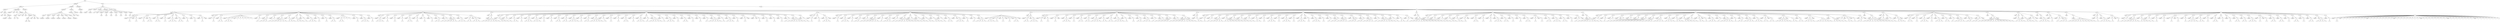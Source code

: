 digraph Tree {
	"t0" [label = "TEI"];
	"t1" [label = "teiHeader"];
	"t2" [label = "fileDesc"];
	"t3" [label = "titleStmt"];
	"t4" [label = "title"];
	"t5" [label = "author"];
	"t6" [label = "idno"];
	"t7" [label = "idno"];
	"t8" [label = "persName"];
	"t9" [label = "forename"];
	"t10" [label = "surname"];
	"t11" [label = "publicationStmt"];
	"t12" [label = "publisher"];
	"t13" [label = "idno"];
	"t14" [label = "idno"];
	"t15" [label = "availability"];
	"t16" [label = "licence"];
	"t17" [label = "ab"];
	"t18" [label = "ref"];
	"t19" [label = "sourceDesc"];
	"t20" [label = "bibl"];
	"t21" [label = "name"];
	"t22" [label = "idno"];
	"t23" [label = "idno"];
	"t24" [label = "availability"];
	"t25" [label = "licence"];
	"t26" [label = "ab"];
	"t27" [label = "ref"];
	"t28" [label = "bibl"];
	"t29" [label = "date"];
	"t30" [label = "date"];
	"t31" [label = "idno"];
	"t32" [label = "profileDesc"];
	"t33" [label = "particDesc"];
	"t34" [label = "listPerson"];
	"t35" [label = "person"];
	"t36" [label = "persName"];
	"t37" [label = "person"];
	"t38" [label = "persName"];
	"t39" [label = "person"];
	"t40" [label = "persName"];
	"t41" [label = "person"];
	"t42" [label = "persName"];
	"t43" [label = "person"];
	"t44" [label = "persName"];
	"t45" [label = "person"];
	"t46" [label = "persName"];
	"t47" [label = "person"];
	"t48" [label = "persName"];
	"t49" [label = "textClass"];
	"t50" [label = "keywords"];
	"t51" [label = "term"];
	"t52" [label = "term"];
	"t53" [label = "classCode"];
	"t54" [label = "revisionDesc"];
	"t55" [label = "listChange"];
	"t56" [label = "change"];
	"t57" [label = "text"];
	"t58" [label = "front"];
	"t59" [label = "docTitle"];
	"t60" [label = "titlePart"];
	"t61" [label = "titlePart"];
	"t62" [label = "docDate"];
	"t63" [label = "docAuthor"];
	"t64" [label = "performance"];
	"t65" [label = "ab"];
	"t66" [label = "castList"];
	"t67" [label = "head"];
	"t68" [label = "castItem"];
	"t69" [label = "role"];
	"t70" [label = "castItem"];
	"t71" [label = "role"];
	"t72" [label = "castItem"];
	"t73" [label = "role"];
	"t74" [label = "castItem"];
	"t75" [label = "role"];
	"t76" [label = "castItem"];
	"t77" [label = "role"];
	"t78" [label = "castItem"];
	"t79" [label = "role"];
	"t80" [label = "castItem"];
	"t81" [label = "role"];
	"t82" [label = "note"];
	"t83" [label = "body"];
	"t84" [label = "div"];
	"t85" [label = "head"];
	"t86" [label = "div"];
	"t87" [label = "head"];
	"t88" [label = "sp"];
	"t89" [label = "speaker"];
	"t90" [label = "p"];
	"t91" [label = "s"];
	"t92" [label = "stage"];
	"t93" [label = "p"];
	"t94" [label = "s"];
	"t95" [label = "sp"];
	"t96" [label = "speaker"];
	"t97" [label = "p"];
	"t98" [label = "s"];
	"t99" [label = "stage"];
	"t100" [label = "p"];
	"t101" [label = "s"];
	"t102" [label = "s"];
	"t103" [label = "sp"];
	"t104" [label = "speaker"];
	"t105" [label = "p"];
	"t106" [label = "s"];
	"t107" [label = "s"];
	"t108" [label = "sp"];
	"t109" [label = "speaker"];
	"t110" [label = "p"];
	"t111" [label = "s"];
	"t112" [label = "sp"];
	"t113" [label = "speaker"];
	"t114" [label = "p"];
	"t115" [label = "s"];
	"t116" [label = "s"];
	"t117" [label = "s"];
	"t118" [label = "sp"];
	"t119" [label = "speaker"];
	"t120" [label = "p"];
	"t121" [label = "s"];
	"t122" [label = "s"];
	"t123" [label = "sp"];
	"t124" [label = "speaker"];
	"t125" [label = "p"];
	"t126" [label = "s"];
	"t127" [label = "sp"];
	"t128" [label = "speaker"];
	"t129" [label = "p"];
	"t130" [label = "s"];
	"t131" [label = "sp"];
	"t132" [label = "speaker"];
	"t133" [label = "p"];
	"t134" [label = "s"];
	"t135" [label = "stage"];
	"t136" [label = "div"];
	"t137" [label = "head"];
	"t138" [label = "sp"];
	"t139" [label = "speaker"];
	"t140" [label = "p"];
	"t141" [label = "s"];
	"t142" [label = "sp"];
	"t143" [label = "speaker"];
	"t144" [label = "p"];
	"t145" [label = "s"];
	"t146" [label = "s"];
	"t147" [label = "sp"];
	"t148" [label = "speaker"];
	"t149" [label = "p"];
	"t150" [label = "s"];
	"t151" [label = "s"];
	"t152" [label = "s"];
	"t153" [label = "l"];
	"t154" [label = "note"];
	"t155" [label = "l"];
	"t156" [label = "l"];
	"t157" [label = "l"];
	"t158" [label = "l"];
	"t159" [label = "l"];
	"t160" [label = "l"];
	"t161" [label = "sp"];
	"t162" [label = "speaker"];
	"t163" [label = "p"];
	"t164" [label = "s"];
	"t165" [label = "sp"];
	"t166" [label = "speaker"];
	"t167" [label = "p"];
	"t168" [label = "s"];
	"t169" [label = "s"];
	"t170" [label = "s"];
	"t171" [label = "sp"];
	"t172" [label = "speaker"];
	"t173" [label = "p"];
	"t174" [label = "s"];
	"t175" [label = "sp"];
	"t176" [label = "speaker"];
	"t177" [label = "p"];
	"t178" [label = "s"];
	"t179" [label = "s"];
	"t180" [label = "s"];
	"t181" [label = "s"];
	"t182" [label = "s"];
	"t183" [label = "s"];
	"t184" [label = "sp"];
	"t185" [label = "speaker"];
	"t186" [label = "p"];
	"t187" [label = "s"];
	"t188" [label = "s"];
	"t189" [label = "s"];
	"t190" [label = "sp"];
	"t191" [label = "speaker"];
	"t192" [label = "p"];
	"t193" [label = "s"];
	"t194" [label = "s"];
	"t195" [label = "s"];
	"t196" [label = "sp"];
	"t197" [label = "speaker"];
	"t198" [label = "p"];
	"t199" [label = "s"];
	"t200" [label = "sp"];
	"t201" [label = "speaker"];
	"t202" [label = "p"];
	"t203" [label = "s"];
	"t204" [label = "s"];
	"t205" [label = "s"];
	"t206" [label = "sp"];
	"t207" [label = "speaker"];
	"t208" [label = "p"];
	"t209" [label = "s"];
	"t210" [label = "sp"];
	"t211" [label = "speaker"];
	"t212" [label = "p"];
	"t213" [label = "s"];
	"t214" [label = "sp"];
	"t215" [label = "speaker"];
	"t216" [label = "p"];
	"t217" [label = "s"];
	"t218" [label = "s"];
	"t219" [label = "sp"];
	"t220" [label = "speaker"];
	"t221" [label = "p"];
	"t222" [label = "s"];
	"t223" [label = "s"];
	"t224" [label = "l"];
	"t225" [label = "l"];
	"t226" [label = "l"];
	"t227" [label = "sp"];
	"t228" [label = "speaker"];
	"t229" [label = "p"];
	"t230" [label = "s"];
	"t231" [label = "sp"];
	"t232" [label = "speaker"];
	"t233" [label = "p"];
	"t234" [label = "s"];
	"t235" [label = "s"];
	"t236" [label = "s"];
	"t237" [label = "sp"];
	"t238" [label = "speaker"];
	"t239" [label = "p"];
	"t240" [label = "s"];
	"t241" [label = "div"];
	"t242" [label = "head"];
	"t243" [label = "sp"];
	"t244" [label = "speaker"];
	"t245" [label = "p"];
	"t246" [label = "s"];
	"t247" [label = "s"];
	"t248" [label = "s"];
	"t249" [label = "sp"];
	"t250" [label = "speaker"];
	"t251" [label = "p"];
	"t252" [label = "s"];
	"t253" [label = "sp"];
	"t254" [label = "speaker"];
	"t255" [label = "p"];
	"t256" [label = "s"];
	"t257" [label = "sp"];
	"t258" [label = "speaker"];
	"t259" [label = "p"];
	"t260" [label = "s"];
	"t261" [label = "sp"];
	"t262" [label = "speaker"];
	"t263" [label = "p"];
	"t264" [label = "s"];
	"t265" [label = "s"];
	"t266" [label = "sp"];
	"t267" [label = "speaker"];
	"t268" [label = "p"];
	"t269" [label = "s"];
	"t270" [label = "sp"];
	"t271" [label = "speaker"];
	"t272" [label = "p"];
	"t273" [label = "s"];
	"t274" [label = "sp"];
	"t275" [label = "speaker"];
	"t276" [label = "p"];
	"t277" [label = "s"];
	"t278" [label = "sp"];
	"t279" [label = "speaker"];
	"t280" [label = "p"];
	"t281" [label = "s"];
	"t282" [label = "s"];
	"t283" [label = "sp"];
	"t284" [label = "speaker"];
	"t285" [label = "p"];
	"t286" [label = "s"];
	"t287" [label = "sp"];
	"t288" [label = "speaker"];
	"t289" [label = "p"];
	"t290" [label = "s"];
	"t291" [label = "s"];
	"t292" [label = "s"];
	"t293" [label = "s"];
	"t294" [label = "s"];
	"t295" [label = "sp"];
	"t296" [label = "speaker"];
	"t297" [label = "p"];
	"t298" [label = "s"];
	"t299" [label = "s"];
	"t300" [label = "s"];
	"t301" [label = "sp"];
	"t302" [label = "speaker"];
	"t303" [label = "p"];
	"t304" [label = "s"];
	"t305" [label = "s"];
	"t306" [label = "stage"];
	"t307" [label = "p"];
	"t308" [label = "s"];
	"t309" [label = "s"];
	"t310" [label = "s"];
	"t311" [label = "stage"];
	"t312" [label = "div"];
	"t313" [label = "head"];
	"t314" [label = "sp"];
	"t315" [label = "speaker"];
	"t316" [label = "p"];
	"t317" [label = "s"];
	"t318" [label = "s"];
	"t319" [label = "s"];
	"t320" [label = "s"];
	"t321" [label = "s"];
	"t322" [label = "s"];
	"t323" [label = "s"];
	"t324" [label = "div"];
	"t325" [label = "head"];
	"t326" [label = "sp"];
	"t327" [label = "speaker"];
	"t328" [label = "p"];
	"t329" [label = "s"];
	"t330" [label = "s"];
	"t331" [label = "s"];
	"t332" [label = "sp"];
	"t333" [label = "speaker"];
	"t334" [label = "p"];
	"t335" [label = "s"];
	"t336" [label = "sp"];
	"t337" [label = "speaker"];
	"t338" [label = "p"];
	"t339" [label = "s"];
	"t340" [label = "s"];
	"t341" [label = "sp"];
	"t342" [label = "speaker"];
	"t343" [label = "p"];
	"t344" [label = "s"];
	"t345" [label = "sp"];
	"t346" [label = "speaker"];
	"t347" [label = "p"];
	"t348" [label = "s"];
	"t349" [label = "s"];
	"t350" [label = "s"];
	"t351" [label = "sp"];
	"t352" [label = "speaker"];
	"t353" [label = "p"];
	"t354" [label = "s"];
	"t355" [label = "s"];
	"t356" [label = "s"];
	"t357" [label = "sp"];
	"t358" [label = "speaker"];
	"t359" [label = "p"];
	"t360" [label = "s"];
	"t361" [label = "sp"];
	"t362" [label = "speaker"];
	"t363" [label = "p"];
	"t364" [label = "s"];
	"t365" [label = "sp"];
	"t366" [label = "speaker"];
	"t367" [label = "p"];
	"t368" [label = "s"];
	"t369" [label = "s"];
	"t370" [label = "sp"];
	"t371" [label = "speaker"];
	"t372" [label = "p"];
	"t373" [label = "s"];
	"t374" [label = "s"];
	"t375" [label = "sp"];
	"t376" [label = "speaker"];
	"t377" [label = "p"];
	"t378" [label = "s"];
	"t379" [label = "s"];
	"t380" [label = "s"];
	"t381" [label = "s"];
	"t382" [label = "sp"];
	"t383" [label = "speaker"];
	"t384" [label = "p"];
	"t385" [label = "s"];
	"t386" [label = "sp"];
	"t387" [label = "speaker"];
	"t388" [label = "p"];
	"t389" [label = "s"];
	"t390" [label = "s"];
	"t391" [label = "sp"];
	"t392" [label = "speaker"];
	"t393" [label = "p"];
	"t394" [label = "s"];
	"t395" [label = "s"];
	"t396" [label = "s"];
	"t397" [label = "s"];
	"t398" [label = "s"];
	"t399" [label = "sp"];
	"t400" [label = "speaker"];
	"t401" [label = "p"];
	"t402" [label = "s"];
	"t403" [label = "sp"];
	"t404" [label = "speaker"];
	"t405" [label = "p"];
	"t406" [label = "s"];
	"t407" [label = "sp"];
	"t408" [label = "speaker"];
	"t409" [label = "p"];
	"t410" [label = "s"];
	"t411" [label = "sp"];
	"t412" [label = "speaker"];
	"t413" [label = "p"];
	"t414" [label = "s"];
	"t415" [label = "s"];
	"t416" [label = "sp"];
	"t417" [label = "speaker"];
	"t418" [label = "p"];
	"t419" [label = "s"];
	"t420" [label = "sp"];
	"t421" [label = "speaker"];
	"t422" [label = "p"];
	"t423" [label = "s"];
	"t424" [label = "s"];
	"t425" [label = "s"];
	"t426" [label = "sp"];
	"t427" [label = "speaker"];
	"t428" [label = "p"];
	"t429" [label = "s"];
	"t430" [label = "sp"];
	"t431" [label = "speaker"];
	"t432" [label = "p"];
	"t433" [label = "s"];
	"t434" [label = "s"];
	"t435" [label = "s"];
	"t436" [label = "s"];
	"t437" [label = "s"];
	"t438" [label = "sp"];
	"t439" [label = "speaker"];
	"t440" [label = "p"];
	"t441" [label = "s"];
	"t442" [label = "sp"];
	"t443" [label = "speaker"];
	"t444" [label = "p"];
	"t445" [label = "s"];
	"t446" [label = "s"];
	"t447" [label = "s"];
	"t448" [label = "sp"];
	"t449" [label = "speaker"];
	"t450" [label = "p"];
	"t451" [label = "s"];
	"t452" [label = "sp"];
	"t453" [label = "speaker"];
	"t454" [label = "p"];
	"t455" [label = "s"];
	"t456" [label = "s"];
	"t457" [label = "sp"];
	"t458" [label = "speaker"];
	"t459" [label = "p"];
	"t460" [label = "s"];
	"t461" [label = "sp"];
	"t462" [label = "speaker"];
	"t463" [label = "p"];
	"t464" [label = "s"];
	"t465" [label = "sp"];
	"t466" [label = "speaker"];
	"t467" [label = "p"];
	"t468" [label = "s"];
	"t469" [label = "sp"];
	"t470" [label = "speaker"];
	"t471" [label = "p"];
	"t472" [label = "s"];
	"t473" [label = "s"];
	"t474" [label = "s"];
	"t475" [label = "s"];
	"t476" [label = "s"];
	"t477" [label = "sp"];
	"t478" [label = "speaker"];
	"t479" [label = "p"];
	"t480" [label = "s"];
	"t481" [label = "sp"];
	"t482" [label = "speaker"];
	"t483" [label = "p"];
	"t484" [label = "s"];
	"t485" [label = "s"];
	"t486" [label = "s"];
	"t487" [label = "sp"];
	"t488" [label = "speaker"];
	"t489" [label = "p"];
	"t490" [label = "s"];
	"t491" [label = "sp"];
	"t492" [label = "speaker"];
	"t493" [label = "p"];
	"t494" [label = "s"];
	"t495" [label = "stage"];
	"t496" [label = "sp"];
	"t497" [label = "speaker"];
	"t498" [label = "note"];
	"t499" [label = "p"];
	"t500" [label = "s"];
	"t501" [label = "sp"];
	"t502" [label = "speaker"];
	"t503" [label = "p"];
	"t504" [label = "s"];
	"t505" [label = "sp"];
	"t506" [label = "speaker"];
	"t507" [label = "p"];
	"t508" [label = "s"];
	"t509" [label = "sp"];
	"t510" [label = "speaker"];
	"t511" [label = "p"];
	"t512" [label = "s"];
	"t513" [label = "sp"];
	"t514" [label = "speaker"];
	"t515" [label = "p"];
	"t516" [label = "s"];
	"t517" [label = "sp"];
	"t518" [label = "speaker"];
	"t519" [label = "p"];
	"t520" [label = "s"];
	"t521" [label = "s"];
	"t522" [label = "s"];
	"t523" [label = "s"];
	"t524" [label = "s"];
	"t525" [label = "s"];
	"t526" [label = "s"];
	"t527" [label = "sp"];
	"t528" [label = "speaker"];
	"t529" [label = "p"];
	"t530" [label = "s"];
	"t531" [label = "div"];
	"t532" [label = "head"];
	"t533" [label = "sp"];
	"t534" [label = "speaker"];
	"t535" [label = "p"];
	"t536" [label = "s"];
	"t537" [label = "sp"];
	"t538" [label = "speaker"];
	"t539" [label = "p"];
	"t540" [label = "s"];
	"t541" [label = "sp"];
	"t542" [label = "speaker"];
	"t543" [label = "p"];
	"t544" [label = "s"];
	"t545" [label = "s"];
	"t546" [label = "s"];
	"t547" [label = "stage"];
	"t548" [label = "div"];
	"t549" [label = "head"];
	"t550" [label = "sp"];
	"t551" [label = "speaker"];
	"t552" [label = "p"];
	"t553" [label = "s"];
	"t554" [label = "sp"];
	"t555" [label = "speaker"];
	"t556" [label = "p"];
	"t557" [label = "s"];
	"t558" [label = "s"];
	"t559" [label = "s"];
	"t560" [label = "sp"];
	"t561" [label = "speaker"];
	"t562" [label = "p"];
	"t563" [label = "s"];
	"t564" [label = "sp"];
	"t565" [label = "speaker"];
	"t566" [label = "p"];
	"t567" [label = "s"];
	"t568" [label = "s"];
	"t569" [label = "sp"];
	"t570" [label = "speaker"];
	"t571" [label = "p"];
	"t572" [label = "s"];
	"t573" [label = "sp"];
	"t574" [label = "speaker"];
	"t575" [label = "p"];
	"t576" [label = "s"];
	"t577" [label = "s"];
	"t578" [label = "s"];
	"t579" [label = "s"];
	"t580" [label = "s"];
	"t581" [label = "s"];
	"t582" [label = "sp"];
	"t583" [label = "speaker"];
	"t584" [label = "p"];
	"t585" [label = "s"];
	"t586" [label = "sp"];
	"t587" [label = "speaker"];
	"t588" [label = "p"];
	"t589" [label = "s"];
	"t590" [label = "s"];
	"t591" [label = "s"];
	"t592" [label = "sp"];
	"t593" [label = "speaker"];
	"t594" [label = "p"];
	"t595" [label = "s"];
	"t596" [label = "sp"];
	"t597" [label = "speaker"];
	"t598" [label = "p"];
	"t599" [label = "s"];
	"t600" [label = "s"];
	"t601" [label = "s"];
	"t602" [label = "s"];
	"t603" [label = "s"];
	"t604" [label = "s"];
	"t605" [label = "s"];
	"t606" [label = "s"];
	"t607" [label = "sp"];
	"t608" [label = "speaker"];
	"t609" [label = "p"];
	"t610" [label = "s"];
	"t611" [label = "s"];
	"t612" [label = "sp"];
	"t613" [label = "speaker"];
	"t614" [label = "p"];
	"t615" [label = "s"];
	"t616" [label = "s"];
	"t617" [label = "sp"];
	"t618" [label = "speaker"];
	"t619" [label = "p"];
	"t620" [label = "s"];
	"t621" [label = "s"];
	"t622" [label = "sp"];
	"t623" [label = "speaker"];
	"t624" [label = "p"];
	"t625" [label = "s"];
	"t626" [label = "s"];
	"t627" [label = "s"];
	"t628" [label = "sp"];
	"t629" [label = "speaker"];
	"t630" [label = "p"];
	"t631" [label = "s"];
	"t632" [label = "sp"];
	"t633" [label = "speaker"];
	"t634" [label = "p"];
	"t635" [label = "s"];
	"t636" [label = "s"];
	"t637" [label = "sp"];
	"t638" [label = "speaker"];
	"t639" [label = "note"];
	"t640" [label = "p"];
	"t641" [label = "s"];
	"t642" [label = "s"];
	"t643" [label = "s"];
	"t644" [label = "sp"];
	"t645" [label = "speaker"];
	"t646" [label = "p"];
	"t647" [label = "s"];
	"t648" [label = "sp"];
	"t649" [label = "speaker"];
	"t650" [label = "p"];
	"t651" [label = "s"];
	"t652" [label = "sp"];
	"t653" [label = "speaker"];
	"t654" [label = "p"];
	"t655" [label = "s"];
	"t656" [label = "s"];
	"t657" [label = "s"];
	"t658" [label = "s"];
	"t659" [label = "sp"];
	"t660" [label = "speaker"];
	"t661" [label = "p"];
	"t662" [label = "s"];
	"t663" [label = "s"];
	"t664" [label = "s"];
	"t665" [label = "stage"];
	"t666" [label = "p"];
	"t667" [label = "s"];
	"t668" [label = "stage"];
	"t669" [label = "p"];
	"t670" [label = "s"];
	"t671" [label = "stage"];
	"t672" [label = "p"];
	"t673" [label = "s"];
	"t674" [label = "stage"];
	"t675" [label = "p"];
	"t676" [label = "s"];
	"t677" [label = "s"];
	"t678" [label = "stage"];
	"t679" [label = "div"];
	"t680" [label = "head"];
	"t681" [label = "sp"];
	"t682" [label = "speaker"];
	"t683" [label = "p"];
	"t684" [label = "s"];
	"t685" [label = "s"];
	"t686" [label = "stage"];
	"t687" [label = "p"];
	"t688" [label = "s"];
	"t689" [label = "s"];
	"t690" [label = "s"];
	"t691" [label = "div"];
	"t692" [label = "head"];
	"t693" [label = "sp"];
	"t694" [label = "speaker"];
	"t695" [label = "p"];
	"t696" [label = "s"];
	"t697" [label = "stage"];
	"t698" [label = "p"];
	"t699" [label = "s"];
	"t700" [label = "sp"];
	"t701" [label = "speaker"];
	"t702" [label = "p"];
	"t703" [label = "s"];
	"t704" [label = "stage"];
	"t705" [label = "sp"];
	"t706" [label = "speaker"];
	"t707" [label = "p"];
	"t708" [label = "s"];
	"t709" [label = "s"];
	"t710" [label = "s"];
	"t711" [label = "sp"];
	"t712" [label = "speaker"];
	"t713" [label = "p"];
	"t714" [label = "s"];
	"t715" [label = "sp"];
	"t716" [label = "speaker"];
	"t717" [label = "p"];
	"t718" [label = "s"];
	"t719" [label = "s"];
	"t720" [label = "sp"];
	"t721" [label = "speaker"];
	"t722" [label = "p"];
	"t723" [label = "s"];
	"t724" [label = "s"];
	"t725" [label = "sp"];
	"t726" [label = "speaker"];
	"t727" [label = "p"];
	"t728" [label = "s"];
	"t729" [label = "s"];
	"t730" [label = "s"];
	"t731" [label = "s"];
	"t732" [label = "sp"];
	"t733" [label = "speaker"];
	"t734" [label = "p"];
	"t735" [label = "s"];
	"t736" [label = "s"];
	"t737" [label = "sp"];
	"t738" [label = "speaker"];
	"t739" [label = "p"];
	"t740" [label = "s"];
	"t741" [label = "s"];
	"t742" [label = "sp"];
	"t743" [label = "speaker"];
	"t744" [label = "p"];
	"t745" [label = "s"];
	"t746" [label = "s"];
	"t747" [label = "s"];
	"t748" [label = "s"];
	"t749" [label = "sp"];
	"t750" [label = "speaker"];
	"t751" [label = "p"];
	"t752" [label = "s"];
	"t753" [label = "sp"];
	"t754" [label = "speaker"];
	"t755" [label = "p"];
	"t756" [label = "s"];
	"t757" [label = "sp"];
	"t758" [label = "speaker"];
	"t759" [label = "p"];
	"t760" [label = "s"];
	"t761" [label = "s"];
	"t762" [label = "sp"];
	"t763" [label = "speaker"];
	"t764" [label = "p"];
	"t765" [label = "s"];
	"t766" [label = "s"];
	"t767" [label = "s"];
	"t768" [label = "sp"];
	"t769" [label = "speaker"];
	"t770" [label = "p"];
	"t771" [label = "s"];
	"t772" [label = "sp"];
	"t773" [label = "speaker"];
	"t774" [label = "p"];
	"t775" [label = "s"];
	"t776" [label = "sp"];
	"t777" [label = "speaker"];
	"t778" [label = "p"];
	"t779" [label = "s"];
	"t780" [label = "s"];
	"t781" [label = "s"];
	"t782" [label = "s"];
	"t783" [label = "sp"];
	"t784" [label = "speaker"];
	"t785" [label = "p"];
	"t786" [label = "s"];
	"t787" [label = "sp"];
	"t788" [label = "speaker"];
	"t789" [label = "p"];
	"t790" [label = "s"];
	"t791" [label = "s"];
	"t792" [label = "s"];
	"t793" [label = "s"];
	"t794" [label = "s"];
	"t795" [label = "s"];
	"t796" [label = "s"];
	"t797" [label = "s"];
	"t798" [label = "s"];
	"t799" [label = "stage"];
	"t800" [label = "div"];
	"t801" [label = "head"];
	"t802" [label = "sp"];
	"t803" [label = "speaker"];
	"t804" [label = "p"];
	"t805" [label = "s"];
	"t806" [label = "s"];
	"t807" [label = "div"];
	"t808" [label = "head"];
	"t809" [label = "sp"];
	"t810" [label = "speaker"];
	"t811" [label = "p"];
	"t812" [label = "s"];
	"t813" [label = "sp"];
	"t814" [label = "speaker"];
	"t815" [label = "p"];
	"t816" [label = "s"];
	"t817" [label = "sp"];
	"t818" [label = "speaker"];
	"t819" [label = "p"];
	"t820" [label = "s"];
	"t821" [label = "s"];
	"t822" [label = "s"];
	"t823" [label = "s"];
	"t824" [label = "s"];
	"t825" [label = "sp"];
	"t826" [label = "speaker"];
	"t827" [label = "p"];
	"t828" [label = "s"];
	"t829" [label = "s"];
	"t830" [label = "s"];
	"t831" [label = "s"];
	"t832" [label = "s"];
	"t833" [label = "s"];
	"t834" [label = "sp"];
	"t835" [label = "speaker"];
	"t836" [label = "p"];
	"t837" [label = "s"];
	"t838" [label = "s"];
	"t839" [label = "sp"];
	"t840" [label = "speaker"];
	"t841" [label = "p"];
	"t842" [label = "s"];
	"t843" [label = "s"];
	"t844" [label = "sp"];
	"t845" [label = "speaker"];
	"t846" [label = "p"];
	"t847" [label = "s"];
	"t848" [label = "sp"];
	"t849" [label = "speaker"];
	"t850" [label = "p"];
	"t851" [label = "s"];
	"t852" [label = "s"];
	"t853" [label = "sp"];
	"t854" [label = "speaker"];
	"t855" [label = "p"];
	"t856" [label = "s"];
	"t857" [label = "sp"];
	"t858" [label = "speaker"];
	"t859" [label = "p"];
	"t860" [label = "s"];
	"t861" [label = "s"];
	"t862" [label = "s"];
	"t863" [label = "sp"];
	"t864" [label = "speaker"];
	"t865" [label = "p"];
	"t866" [label = "s"];
	"t867" [label = "sp"];
	"t868" [label = "speaker"];
	"t869" [label = "p"];
	"t870" [label = "s"];
	"t871" [label = "s"];
	"t872" [label = "s"];
	"t873" [label = "sp"];
	"t874" [label = "speaker"];
	"t875" [label = "p"];
	"t876" [label = "s"];
	"t877" [label = "sp"];
	"t878" [label = "speaker"];
	"t879" [label = "p"];
	"t880" [label = "s"];
	"t881" [label = "s"];
	"t882" [label = "s"];
	"t883" [label = "sp"];
	"t884" [label = "speaker"];
	"t885" [label = "p"];
	"t886" [label = "s"];
	"t887" [label = "sp"];
	"t888" [label = "speaker"];
	"t889" [label = "p"];
	"t890" [label = "s"];
	"t891" [label = "s"];
	"t892" [label = "s"];
	"t893" [label = "sp"];
	"t894" [label = "speaker"];
	"t895" [label = "p"];
	"t896" [label = "s"];
	"t897" [label = "sp"];
	"t898" [label = "speaker"];
	"t899" [label = "p"];
	"t900" [label = "s"];
	"t901" [label = "sp"];
	"t902" [label = "speaker"];
	"t903" [label = "p"];
	"t904" [label = "s"];
	"t905" [label = "s"];
	"t906" [label = "sp"];
	"t907" [label = "speaker"];
	"t908" [label = "p"];
	"t909" [label = "s"];
	"t910" [label = "s"];
	"t911" [label = "s"];
	"t912" [label = "s"];
	"t913" [label = "sp"];
	"t914" [label = "speaker"];
	"t915" [label = "note"];
	"t916" [label = "p"];
	"t917" [label = "s"];
	"t918" [label = "s"];
	"t919" [label = "s"];
	"t920" [label = "sp"];
	"t921" [label = "speaker"];
	"t922" [label = "p"];
	"t923" [label = "s"];
	"t924" [label = "s"];
	"t925" [label = "sp"];
	"t926" [label = "speaker"];
	"t927" [label = "p"];
	"t928" [label = "s"];
	"t929" [label = "s"];
	"t930" [label = "s"];
	"t931" [label = "s"];
	"t932" [label = "sp"];
	"t933" [label = "speaker"];
	"t934" [label = "p"];
	"t935" [label = "s"];
	"t936" [label = "sp"];
	"t937" [label = "speaker"];
	"t938" [label = "p"];
	"t939" [label = "s"];
	"t940" [label = "s"];
	"t941" [label = "s"];
	"t942" [label = "s"];
	"t943" [label = "s"];
	"t944" [label = "s"];
	"t945" [label = "s"];
	"t946" [label = "sp"];
	"t947" [label = "speaker"];
	"t948" [label = "p"];
	"t949" [label = "s"];
	"t950" [label = "sp"];
	"t951" [label = "speaker"];
	"t952" [label = "p"];
	"t953" [label = "s"];
	"t954" [label = "s"];
	"t955" [label = "sp"];
	"t956" [label = "speaker"];
	"t957" [label = "p"];
	"t958" [label = "s"];
	"t959" [label = "stage"];
	"t960" [label = "div"];
	"t961" [label = "head"];
	"t962" [label = "sp"];
	"t963" [label = "speaker"];
	"t964" [label = "p"];
	"t965" [label = "s"];
	"t966" [label = "s"];
	"t967" [label = "s"];
	"t968" [label = "s"];
	"t969" [label = "s"];
	"t970" [label = "s"];
	"t971" [label = "s"];
	"t972" [label = "s"];
	"t973" [label = "s"];
	"t974" [label = "s"];
	"t975" [label = "div"];
	"t976" [label = "head"];
	"t977" [label = "sp"];
	"t978" [label = "speaker"];
	"t979" [label = "p"];
	"t980" [label = "s"];
	"t981" [label = "s"];
	"t982" [label = "sp"];
	"t983" [label = "speaker"];
	"t984" [label = "p"];
	"t985" [label = "s"];
	"t986" [label = "sp"];
	"t987" [label = "speaker"];
	"t988" [label = "p"];
	"t989" [label = "s"];
	"t990" [label = "s"];
	"t991" [label = "sp"];
	"t992" [label = "speaker"];
	"t993" [label = "p"];
	"t994" [label = "s"];
	"t995" [label = "s"];
	"t996" [label = "sp"];
	"t997" [label = "speaker"];
	"t998" [label = "p"];
	"t999" [label = "s"];
	"t1000" [label = "s"];
	"t1001" [label = "sp"];
	"t1002" [label = "speaker"];
	"t1003" [label = "p"];
	"t1004" [label = "s"];
	"t1005" [label = "stage"];
	"t1006" [label = "sp"];
	"t1007" [label = "speaker"];
	"t1008" [label = "p"];
	"t1009" [label = "s"];
	"t1010" [label = "s"];
	"t1011" [label = "sp"];
	"t1012" [label = "speaker"];
	"t1013" [label = "p"];
	"t1014" [label = "s"];
	"t1015" [label = "sp"];
	"t1016" [label = "speaker"];
	"t1017" [label = "p"];
	"t1018" [label = "s"];
	"t1019" [label = "sp"];
	"t1020" [label = "speaker"];
	"t1021" [label = "p"];
	"t1022" [label = "s"];
	"t1023" [label = "s"];
	"t1024" [label = "s"];
	"t1025" [label = "sp"];
	"t1026" [label = "speaker"];
	"t1027" [label = "p"];
	"t1028" [label = "s"];
	"t1029" [label = "s"];
	"t1030" [label = "sp"];
	"t1031" [label = "speaker"];
	"t1032" [label = "p"];
	"t1033" [label = "s"];
	"t1034" [label = "sp"];
	"t1035" [label = "speaker"];
	"t1036" [label = "p"];
	"t1037" [label = "s"];
	"t1038" [label = "sp"];
	"t1039" [label = "speaker"];
	"t1040" [label = "p"];
	"t1041" [label = "s"];
	"t1042" [label = "s"];
	"t1043" [label = "sp"];
	"t1044" [label = "speaker"];
	"t1045" [label = "p"];
	"t1046" [label = "s"];
	"t1047" [label = "stage"];
	"t1048" [label = "p"];
	"t1049" [label = "s"];
	"t1050" [label = "sp"];
	"t1051" [label = "speaker"];
	"t1052" [label = "p"];
	"t1053" [label = "s"];
	"t1054" [label = "s"];
	"t1055" [label = "sp"];
	"t1056" [label = "speaker"];
	"t1057" [label = "p"];
	"t1058" [label = "s"];
	"t1059" [label = "s"];
	"t1060" [label = "s"];
	"t1061" [label = "sp"];
	"t1062" [label = "speaker"];
	"t1063" [label = "p"];
	"t1064" [label = "s"];
	"t1065" [label = "s"];
	"t1066" [label = "sp"];
	"t1067" [label = "speaker"];
	"t1068" [label = "p"];
	"t1069" [label = "s"];
	"t1070" [label = "sp"];
	"t1071" [label = "speaker"];
	"t1072" [label = "p"];
	"t1073" [label = "s"];
	"t1074" [label = "stage"];
	"t1075" [label = "div"];
	"t1076" [label = "head"];
	"t1077" [label = "sp"];
	"t1078" [label = "speaker"];
	"t1079" [label = "p"];
	"t1080" [label = "s"];
	"t1081" [label = "s"];
	"t1082" [label = "s"];
	"t1083" [label = "s"];
	"t1084" [label = "s"];
	"t1085" [label = "s"];
	"t1086" [label = "s"];
	"t1087" [label = "s"];
	"t1088" [label = "div"];
	"t1089" [label = "head"];
	"t1090" [label = "sp"];
	"t1091" [label = "speaker"];
	"t1092" [label = "p"];
	"t1093" [label = "s"];
	"t1094" [label = "sp"];
	"t1095" [label = "speaker"];
	"t1096" [label = "p"];
	"t1097" [label = "s"];
	"t1098" [label = "sp"];
	"t1099" [label = "speaker"];
	"t1100" [label = "p"];
	"t1101" [label = "s"];
	"t1102" [label = "sp"];
	"t1103" [label = "speaker"];
	"t1104" [label = "note"];
	"t1105" [label = "p"];
	"t1106" [label = "s"];
	"t1107" [label = "sp"];
	"t1108" [label = "speaker"];
	"t1109" [label = "p"];
	"t1110" [label = "s"];
	"t1111" [label = "sp"];
	"t1112" [label = "speaker"];
	"t1113" [label = "p"];
	"t1114" [label = "s"];
	"t1115" [label = "s"];
	"t1116" [label = "s"];
	"t1117" [label = "sp"];
	"t1118" [label = "speaker"];
	"t1119" [label = "p"];
	"t1120" [label = "s"];
	"t1121" [label = "s"];
	"t1122" [label = "s"];
	"t1123" [label = "s"];
	"t1124" [label = "s"];
	"t1125" [label = "s"];
	"t1126" [label = "sp"];
	"t1127" [label = "speaker"];
	"t1128" [label = "p"];
	"t1129" [label = "s"];
	"t1130" [label = "s"];
	"t1131" [label = "s"];
	"t1132" [label = "s"];
	"t1133" [label = "sp"];
	"t1134" [label = "speaker"];
	"t1135" [label = "p"];
	"t1136" [label = "s"];
	"t1137" [label = "s"];
	"t1138" [label = "s"];
	"t1139" [label = "s"];
	"t1140" [label = "sp"];
	"t1141" [label = "speaker"];
	"t1142" [label = "p"];
	"t1143" [label = "s"];
	"t1144" [label = "s"];
	"t1145" [label = "s"];
	"t1146" [label = "s"];
	"t1147" [label = "sp"];
	"t1148" [label = "speaker"];
	"t1149" [label = "p"];
	"t1150" [label = "s"];
	"t1151" [label = "s"];
	"t1152" [label = "s"];
	"t1153" [label = "sp"];
	"t1154" [label = "speaker"];
	"t1155" [label = "p"];
	"t1156" [label = "s"];
	"t1157" [label = "s"];
	"t1158" [label = "s"];
	"t1159" [label = "s"];
	"t1160" [label = "sp"];
	"t1161" [label = "speaker"];
	"t1162" [label = "p"];
	"t1163" [label = "s"];
	"t1164" [label = "sp"];
	"t1165" [label = "speaker"];
	"t1166" [label = "p"];
	"t1167" [label = "s"];
	"t1168" [label = "s"];
	"t1169" [label = "stage"];
	"t1170" [label = "p"];
	"t1171" [label = "s"];
	"t1172" [label = "sp"];
	"t1173" [label = "speaker"];
	"t1174" [label = "p"];
	"t1175" [label = "s"];
	"t1176" [label = "s"];
	"t1177" [label = "s"];
	"t1178" [label = "sp"];
	"t1179" [label = "speaker"];
	"t1180" [label = "p"];
	"t1181" [label = "s"];
	"t1182" [label = "sp"];
	"t1183" [label = "speaker"];
	"t1184" [label = "p"];
	"t1185" [label = "s"];
	"t1186" [label = "s"];
	"t1187" [label = "s"];
	"t1188" [label = "s"];
	"t1189" [label = "s"];
	"t1190" [label = "sp"];
	"t1191" [label = "speaker"];
	"t1192" [label = "p"];
	"t1193" [label = "s"];
	"t1194" [label = "sp"];
	"t1195" [label = "speaker"];
	"t1196" [label = "p"];
	"t1197" [label = "s"];
	"t1198" [label = "s"];
	"t1199" [label = "sp"];
	"t1200" [label = "speaker"];
	"t1201" [label = "p"];
	"t1202" [label = "s"];
	"t1203" [label = "s"];
	"t1204" [label = "s"];
	"t1205" [label = "s"];
	"t1206" [label = "sp"];
	"t1207" [label = "speaker"];
	"t1208" [label = "p"];
	"t1209" [label = "s"];
	"t1210" [label = "s"];
	"t1211" [label = "s"];
	"t1212" [label = "sp"];
	"t1213" [label = "speaker"];
	"t1214" [label = "p"];
	"t1215" [label = "s"];
	"t1216" [label = "s"];
	"t1217" [label = "stage"];
	"t1218" [label = "p"];
	"t1219" [label = "s"];
	"t1220" [label = "s"];
	"t1221" [label = "sp"];
	"t1222" [label = "speaker"];
	"t1223" [label = "p"];
	"t1224" [label = "s"];
	"t1225" [label = "s"];
	"t1226" [label = "s"];
	"t1227" [label = "s"];
	"t1228" [label = "s"];
	"t1229" [label = "s"];
	"t1230" [label = "stage"];
	"t1231" [label = "p"];
	"t1232" [label = "s"];
	"t1233" [label = "s"];
	"t1234" [label = "sp"];
	"t1235" [label = "speaker"];
	"t1236" [label = "p"];
	"t1237" [label = "s"];
	"t1238" [label = "s"];
	"t1239" [label = "sp"];
	"t1240" [label = "speaker"];
	"t1241" [label = "p"];
	"t1242" [label = "s"];
	"t1243" [label = "s"];
	"t1244" [label = "s"];
	"t1245" [label = "s"];
	"t1246" [label = "stage"];
	"t1247" [label = "p"];
	"t1248" [label = "s"];
	"t1249" [label = "s"];
	"t1250" [label = "s"];
	"t1251" [label = "s"];
	"t1252" [label = "s"];
	"t1253" [label = "s"];
	"t1254" [label = "sp"];
	"t1255" [label = "speaker"];
	"t1256" [label = "p"];
	"t1257" [label = "s"];
	"t1258" [label = "s"];
	"t1259" [label = "s"];
	"t1260" [label = "s"];
	"t1261" [label = "sp"];
	"t1262" [label = "speaker"];
	"t1263" [label = "p"];
	"t1264" [label = "s"];
	"t1265" [label = "stage"];
	"t1266" [label = "p"];
	"t1267" [label = "s"];
	"t1268" [label = "s"];
	"t1269" [label = "stage"];
	"t1270" [label = "p"];
	"t1271" [label = "s"];
	"t1272" [label = "sp"];
	"t1273" [label = "speaker"];
	"t1274" [label = "p"];
	"t1275" [label = "s"];
	"t1276" [label = "s"];
	"t1277" [label = "stage"];
	"t1278" [label = "div"];
	"t1279" [label = "head"];
	"t1280" [label = "sp"];
	"t1281" [label = "speaker"];
	"t1282" [label = "p"];
	"t1283" [label = "s"];
	"t1284" [label = "s"];
	"t1285" [label = "s"];
	"t1286" [label = "s"];
	"t1287" [label = "s"];
	"t1288" [label = "s"];
	"t1289" [label = "s"];
	"t1290" [label = "p"];
	"t1291" [label = "s"];
	"t1292" [label = "s"];
	"t1293" [label = "s"];
	"t1294" [label = "div"];
	"t1295" [label = "head"];
	"t1296" [label = "sp"];
	"t1297" [label = "speaker"];
	"t1298" [label = "p"];
	"t1299" [label = "s"];
	"t1300" [label = "sp"];
	"t1301" [label = "speaker"];
	"t1302" [label = "p"];
	"t1303" [label = "s"];
	"t1304" [label = "sp"];
	"t1305" [label = "speaker"];
	"t1306" [label = "p"];
	"t1307" [label = "s"];
	"t1308" [label = "s"];
	"t1309" [label = "s"];
	"t1310" [label = "stage"];
	"t1311" [label = "div"];
	"t1312" [label = "head"];
	"t1313" [label = "sp"];
	"t1314" [label = "speaker"];
	"t1315" [label = "p"];
	"t1316" [label = "s"];
	"t1317" [label = "s"];
	"t1318" [label = "sp"];
	"t1319" [label = "speaker"];
	"t1320" [label = "p"];
	"t1321" [label = "s"];
	"t1322" [label = "sp"];
	"t1323" [label = "speaker"];
	"t1324" [label = "p"];
	"t1325" [label = "s"];
	"t1326" [label = "s"];
	"t1327" [label = "s"];
	"t1328" [label = "sp"];
	"t1329" [label = "speaker"];
	"t1330" [label = "p"];
	"t1331" [label = "s"];
	"t1332" [label = "sp"];
	"t1333" [label = "speaker"];
	"t1334" [label = "p"];
	"t1335" [label = "s"];
	"t1336" [label = "s"];
	"t1337" [label = "s"];
	"t1338" [label = "sp"];
	"t1339" [label = "speaker"];
	"t1340" [label = "p"];
	"t1341" [label = "s"];
	"t1342" [label = "s"];
	"t1343" [label = "sp"];
	"t1344" [label = "speaker"];
	"t1345" [label = "p"];
	"t1346" [label = "s"];
	"t1347" [label = "sp"];
	"t1348" [label = "speaker"];
	"t1349" [label = "p"];
	"t1350" [label = "s"];
	"t1351" [label = "s"];
	"t1352" [label = "s"];
	"t1353" [label = "s"];
	"t1354" [label = "sp"];
	"t1355" [label = "speaker"];
	"t1356" [label = "note"];
	"t1357" [label = "p"];
	"t1358" [label = "s"];
	"t1359" [label = "s"];
	"t1360" [label = "sp"];
	"t1361" [label = "speaker"];
	"t1362" [label = "p"];
	"t1363" [label = "s"];
	"t1364" [label = "s"];
	"t1365" [label = "stage"];
	"t1366" [label = "div"];
	"t1367" [label = "head"];
	"t1368" [label = "sp"];
	"t1369" [label = "speaker"];
	"t1370" [label = "p"];
	"t1371" [label = "s"];
	"t1372" [label = "s"];
	"t1373" [label = "s"];
	"t1374" [label = "s"];
	"t1375" [label = "s"];
	"t1376" [label = "s"];
	"t1377" [label = "s"];
	"t1378" [label = "s"];
	"t1379" [label = "s"];
	"t1380" [label = "s"];
	"t1381" [label = "s"];
	"t1382" [label = "s"];
	"t1383" [label = "s"];
	"t1384" [label = "stage"];
	"t1385" [label = "div"];
	"t1386" [label = "head"];
	"t1387" [label = "sp"];
	"t1388" [label = "speaker"];
	"t1389" [label = "p"];
	"t1390" [label = "s"];
	"t1391" [label = "s"];
	"t1392" [label = "s"];
	"t1393" [label = "s"];
	"t1394" [label = "sp"];
	"t1395" [label = "speaker"];
	"t1396" [label = "p"];
	"t1397" [label = "s"];
	"t1398" [label = "s"];
	"t1399" [label = "s"];
	"t1400" [label = "sp"];
	"t1401" [label = "speaker"];
	"t1402" [label = "p"];
	"t1403" [label = "s"];
	"t1404" [label = "stage"];
	"t1405" [label = "div"];
	"t1406" [label = "head"];
	"t1407" [label = "sp"];
	"t1408" [label = "speaker"];
	"t1409" [label = "p"];
	"t1410" [label = "s"];
	"t1411" [label = "s"];
	"t1412" [label = "s"];
	"t1413" [label = "s"];
	"t1414" [label = "div"];
	"t1415" [label = "head"];
	"t1416" [label = "sp"];
	"t1417" [label = "speaker"];
	"t1418" [label = "p"];
	"t1419" [label = "s"];
	"t1420" [label = "sp"];
	"t1421" [label = "speaker"];
	"t1422" [label = "p"];
	"t1423" [label = "s"];
	"t1424" [label = "stage"];
	"t1425" [label = "p"];
	"t1426" [label = "s"];
	"t1427" [label = "s"];
	"t1428" [label = "s"];
	"t1429" [label = "div"];
	"t1430" [label = "head"];
	"t1431" [label = "sp"];
	"t1432" [label = "speaker"];
	"t1433" [label = "p"];
	"t1434" [label = "s"];
	"t1435" [label = "s"];
	"t1436" [label = "s"];
	"t1437" [label = "s"];
	"t1438" [label = "s"];
	"t1439" [label = "s"];
	"t1440" [label = "s"];
	"t1441" [label = "s"];
	"t1442" [label = "s"];
	"t1443" [label = "s"];
	"t1444" [label = "div"];
	"t1445" [label = "head"];
	"t1446" [label = "sp"];
	"t1447" [label = "speaker"];
	"t1448" [label = "p"];
	"t1449" [label = "s"];
	"t1450" [label = "sp"];
	"t1451" [label = "speaker"];
	"t1452" [label = "p"];
	"t1453" [label = "s"];
	"t1454" [label = "s"];
	"t1455" [label = "s"];
	"t1456" [label = "s"];
	"t1457" [label = "sp"];
	"t1458" [label = "speaker"];
	"t1459" [label = "p"];
	"t1460" [label = "s"];
	"t1461" [label = "stage"];
	"t1462" [label = "p"];
	"t1463" [label = "s"];
	"t1464" [label = "div"];
	"t1465" [label = "head"];
	"t1466" [label = "sp"];
	"t1467" [label = "speaker"];
	"t1468" [label = "p"];
	"t1469" [label = "s"];
	"t1470" [label = "sp"];
	"t1471" [label = "speaker"];
	"t1472" [label = "p"];
	"t1473" [label = "s"];
	"t1474" [label = "s"];
	"t1475" [label = "s"];
	"t1476" [label = "s"];
	"t1477" [label = "s"];
	"t1478" [label = "s"];
	"t1479" [label = "sp"];
	"t1480" [label = "speaker"];
	"t1481" [label = "p"];
	"t1482" [label = "s"];
	"t1483" [label = "s"];
	"t1484" [label = "s"];
	"t1485" [label = "s"];
	"t1486" [label = "sp"];
	"t1487" [label = "speaker"];
	"t1488" [label = "p"];
	"t1489" [label = "s"];
	"t1490" [label = "sp"];
	"t1491" [label = "speaker"];
	"t1492" [label = "p"];
	"t1493" [label = "s"];
	"t1494" [label = "sp"];
	"t1495" [label = "speaker"];
	"t1496" [label = "p"];
	"t1497" [label = "s"];
	"t1498" [label = "sp"];
	"t1499" [label = "speaker"];
	"t1500" [label = "p"];
	"t1501" [label = "s"];
	"t1502" [label = "stage"];
	"t1503" [label = "p"];
	"t1504" [label = "s"];
	"t1505" [label = "sp"];
	"t1506" [label = "speaker"];
	"t1507" [label = "p"];
	"t1508" [label = "s"];
	"t1509" [label = "sp"];
	"t1510" [label = "speaker"];
	"t1511" [label = "p"];
	"t1512" [label = "s"];
	"t1513" [label = "s"];
	"t1514" [label = "s"];
	"t1515" [label = "s"];
	"t1516" [label = "sp"];
	"t1517" [label = "speaker"];
	"t1518" [label = "p"];
	"t1519" [label = "s"];
	"t1520" [label = "s"];
	"t1521" [label = "sp"];
	"t1522" [label = "speaker"];
	"t1523" [label = "p"];
	"t1524" [label = "s"];
	"t1525" [label = "sp"];
	"t1526" [label = "speaker"];
	"t1527" [label = "p"];
	"t1528" [label = "s"];
	"t1529" [label = "s"];
	"t1530" [label = "sp"];
	"t1531" [label = "speaker"];
	"t1532" [label = "p"];
	"t1533" [label = "s"];
	"t1534" [label = "sp"];
	"t1535" [label = "speaker"];
	"t1536" [label = "p"];
	"t1537" [label = "s"];
	"t1538" [label = "sp"];
	"t1539" [label = "speaker"];
	"t1540" [label = "p"];
	"t1541" [label = "s"];
	"t1542" [label = "s"];
	"t1543" [label = "sp"];
	"t1544" [label = "speaker"];
	"t1545" [label = "p"];
	"t1546" [label = "s"];
	"t1547" [label = "s"];
	"t1548" [label = "sp"];
	"t1549" [label = "speaker"];
	"t1550" [label = "p"];
	"t1551" [label = "s"];
	"t1552" [label = "s"];
	"t1553" [label = "s"];
	"t1554" [label = "sp"];
	"t1555" [label = "speaker"];
	"t1556" [label = "p"];
	"t1557" [label = "s"];
	"t1558" [label = "stage"];
	"t1559" [label = "p"];
	"t1560" [label = "s"];
	"t1561" [label = "sp"];
	"t1562" [label = "speaker"];
	"t1563" [label = "p"];
	"t1564" [label = "s"];
	"t1565" [label = "s"];
	"t1566" [label = "sp"];
	"t1567" [label = "speaker"];
	"t1568" [label = "p"];
	"t1569" [label = "s"];
	"t1570" [label = "s"];
	"t1571" [label = "sp"];
	"t1572" [label = "speaker"];
	"t1573" [label = "p"];
	"t1574" [label = "s"];
	"t1575" [label = "sp"];
	"t1576" [label = "speaker"];
	"t1577" [label = "p"];
	"t1578" [label = "s"];
	"t1579" [label = "s"];
	"t1580" [label = "sp"];
	"t1581" [label = "speaker"];
	"t1582" [label = "p"];
	"t1583" [label = "s"];
	"t1584" [label = "sp"];
	"t1585" [label = "speaker"];
	"t1586" [label = "p"];
	"t1587" [label = "s"];
	"t1588" [label = "s"];
	"t1589" [label = "sp"];
	"t1590" [label = "speaker"];
	"t1591" [label = "note"];
	"t1592" [label = "p"];
	"t1593" [label = "s"];
	"t1594" [label = "s"];
	"t1595" [label = "s"];
	"t1596" [label = "s"];
	"t1597" [label = "sp"];
	"t1598" [label = "speaker"];
	"t1599" [label = "p"];
	"t1600" [label = "s"];
	"t1601" [label = "sp"];
	"t1602" [label = "speaker"];
	"t1603" [label = "p"];
	"t1604" [label = "s"];
	"t1605" [label = "stage"];
	"t1606" [label = "l"];
	"t1607" [label = "l"];
	"t1608" [label = "l"];
	"t1609" [label = "l"];
	"t1610" [label = "l"];
	"t1611" [label = "l"];
	"t1612" [label = "l"];
	"t1613" [label = "l"];
	"t1614" [label = "stage"];
	"t1615" [label = "l"];
	"t1616" [label = "l"];
	"t1617" [label = "l"];
	"t1618" [label = "l"];
	"t1619" [label = "l"];
	"t1620" [label = "l"];
	"t1621" [label = "l"];
	"t1622" [label = "l"];
	"t1623" [label = "stage"];
	"t1624" [label = "l"];
	"t1625" [label = "l"];
	"t1626" [label = "l"];
	"t1627" [label = "l"];
	"t1628" [label = "l"];
	"t1629" [label = "l"];
	"t1630" [label = "l"];
	"t1631" [label = "l"];
	"t1632" [label = "stage"];
	"t1633" [label = "l"];
	"t1634" [label = "l"];
	"t1635" [label = "l"];
	"t1636" [label = "l"];
	"t1637" [label = "l"];
	"t1638" [label = "l"];
	"t1639" [label = "l"];
	"t1640" [label = "l"];
	"t1641" [label = "stage"];
	"t1642" [label = "l"];
	"t1643" [label = "l"];
	"t1644" [label = "l"];
	"t1645" [label = "l"];
	"t1646" [label = "l"];
	"t1647" [label = "l"];
	"t1648" [label = "l"];
	"t1649" [label = "l"];
	"t1650" [label = "stage"];
	"t1651" [label = "l"];
	"t1652" [label = "l"];
	"t1653" [label = "l"];
	"t1654" [label = "l"];
	"t1655" [label = "l"];
	"t1656" [label = "l"];
	"t1657" [label = "l"];
	"t1658" [label = "l"];
	"t0" -> "t1";
	"t1" -> "t2";
	"t2" -> "t3";
	"t3" -> "t4";
	"t3" -> "t5";
	"t5" -> "t6";
	"t5" -> "t7";
	"t5" -> "t8";
	"t8" -> "t9";
	"t8" -> "t10";
	"t2" -> "t11";
	"t11" -> "t12";
	"t11" -> "t13";
	"t11" -> "t14";
	"t11" -> "t15";
	"t15" -> "t16";
	"t16" -> "t17";
	"t16" -> "t18";
	"t2" -> "t19";
	"t19" -> "t20";
	"t20" -> "t21";
	"t20" -> "t22";
	"t20" -> "t23";
	"t20" -> "t24";
	"t24" -> "t25";
	"t25" -> "t26";
	"t25" -> "t27";
	"t20" -> "t28";
	"t28" -> "t29";
	"t28" -> "t30";
	"t28" -> "t31";
	"t1" -> "t32";
	"t32" -> "t33";
	"t33" -> "t34";
	"t34" -> "t35";
	"t35" -> "t36";
	"t34" -> "t37";
	"t37" -> "t38";
	"t34" -> "t39";
	"t39" -> "t40";
	"t34" -> "t41";
	"t41" -> "t42";
	"t34" -> "t43";
	"t43" -> "t44";
	"t34" -> "t45";
	"t45" -> "t46";
	"t34" -> "t47";
	"t47" -> "t48";
	"t32" -> "t49";
	"t49" -> "t50";
	"t50" -> "t51";
	"t50" -> "t52";
	"t49" -> "t53";
	"t1" -> "t54";
	"t54" -> "t55";
	"t55" -> "t56";
	"t0" -> "t57";
	"t57" -> "t58";
	"t58" -> "t59";
	"t59" -> "t60";
	"t59" -> "t61";
	"t58" -> "t62";
	"t58" -> "t63";
	"t58" -> "t64";
	"t64" -> "t65";
	"t58" -> "t66";
	"t66" -> "t67";
	"t66" -> "t68";
	"t68" -> "t69";
	"t66" -> "t70";
	"t70" -> "t71";
	"t66" -> "t72";
	"t72" -> "t73";
	"t66" -> "t74";
	"t74" -> "t75";
	"t66" -> "t76";
	"t76" -> "t77";
	"t66" -> "t78";
	"t78" -> "t79";
	"t66" -> "t80";
	"t80" -> "t81";
	"t58" -> "t82";
	"t57" -> "t83";
	"t83" -> "t84";
	"t84" -> "t85";
	"t84" -> "t86";
	"t86" -> "t87";
	"t86" -> "t88";
	"t88" -> "t89";
	"t88" -> "t90";
	"t90" -> "t91";
	"t88" -> "t92";
	"t88" -> "t93";
	"t93" -> "t94";
	"t86" -> "t95";
	"t95" -> "t96";
	"t95" -> "t97";
	"t97" -> "t98";
	"t95" -> "t99";
	"t95" -> "t100";
	"t100" -> "t101";
	"t100" -> "t102";
	"t86" -> "t103";
	"t103" -> "t104";
	"t103" -> "t105";
	"t105" -> "t106";
	"t105" -> "t107";
	"t86" -> "t108";
	"t108" -> "t109";
	"t108" -> "t110";
	"t110" -> "t111";
	"t86" -> "t112";
	"t112" -> "t113";
	"t112" -> "t114";
	"t114" -> "t115";
	"t114" -> "t116";
	"t114" -> "t117";
	"t86" -> "t118";
	"t118" -> "t119";
	"t118" -> "t120";
	"t120" -> "t121";
	"t120" -> "t122";
	"t86" -> "t123";
	"t123" -> "t124";
	"t123" -> "t125";
	"t125" -> "t126";
	"t86" -> "t127";
	"t127" -> "t128";
	"t127" -> "t129";
	"t129" -> "t130";
	"t86" -> "t131";
	"t131" -> "t132";
	"t131" -> "t133";
	"t133" -> "t134";
	"t131" -> "t135";
	"t84" -> "t136";
	"t136" -> "t137";
	"t136" -> "t138";
	"t138" -> "t139";
	"t138" -> "t140";
	"t140" -> "t141";
	"t136" -> "t142";
	"t142" -> "t143";
	"t142" -> "t144";
	"t144" -> "t145";
	"t144" -> "t146";
	"t136" -> "t147";
	"t147" -> "t148";
	"t147" -> "t149";
	"t149" -> "t150";
	"t149" -> "t151";
	"t149" -> "t152";
	"t147" -> "t153";
	"t147" -> "t154";
	"t147" -> "t155";
	"t147" -> "t156";
	"t147" -> "t157";
	"t147" -> "t158";
	"t147" -> "t159";
	"t147" -> "t160";
	"t136" -> "t161";
	"t161" -> "t162";
	"t161" -> "t163";
	"t163" -> "t164";
	"t136" -> "t165";
	"t165" -> "t166";
	"t165" -> "t167";
	"t167" -> "t168";
	"t167" -> "t169";
	"t167" -> "t170";
	"t136" -> "t171";
	"t171" -> "t172";
	"t171" -> "t173";
	"t173" -> "t174";
	"t136" -> "t175";
	"t175" -> "t176";
	"t175" -> "t177";
	"t177" -> "t178";
	"t177" -> "t179";
	"t177" -> "t180";
	"t177" -> "t181";
	"t177" -> "t182";
	"t177" -> "t183";
	"t136" -> "t184";
	"t184" -> "t185";
	"t184" -> "t186";
	"t186" -> "t187";
	"t186" -> "t188";
	"t186" -> "t189";
	"t136" -> "t190";
	"t190" -> "t191";
	"t190" -> "t192";
	"t192" -> "t193";
	"t192" -> "t194";
	"t192" -> "t195";
	"t136" -> "t196";
	"t196" -> "t197";
	"t196" -> "t198";
	"t198" -> "t199";
	"t136" -> "t200";
	"t200" -> "t201";
	"t200" -> "t202";
	"t202" -> "t203";
	"t202" -> "t204";
	"t202" -> "t205";
	"t136" -> "t206";
	"t206" -> "t207";
	"t206" -> "t208";
	"t208" -> "t209";
	"t136" -> "t210";
	"t210" -> "t211";
	"t210" -> "t212";
	"t212" -> "t213";
	"t136" -> "t214";
	"t214" -> "t215";
	"t214" -> "t216";
	"t216" -> "t217";
	"t216" -> "t218";
	"t136" -> "t219";
	"t219" -> "t220";
	"t219" -> "t221";
	"t221" -> "t222";
	"t221" -> "t223";
	"t219" -> "t224";
	"t219" -> "t225";
	"t219" -> "t226";
	"t136" -> "t227";
	"t227" -> "t228";
	"t227" -> "t229";
	"t229" -> "t230";
	"t136" -> "t231";
	"t231" -> "t232";
	"t231" -> "t233";
	"t233" -> "t234";
	"t233" -> "t235";
	"t233" -> "t236";
	"t136" -> "t237";
	"t237" -> "t238";
	"t237" -> "t239";
	"t239" -> "t240";
	"t84" -> "t241";
	"t241" -> "t242";
	"t241" -> "t243";
	"t243" -> "t244";
	"t243" -> "t245";
	"t245" -> "t246";
	"t245" -> "t247";
	"t245" -> "t248";
	"t241" -> "t249";
	"t249" -> "t250";
	"t249" -> "t251";
	"t251" -> "t252";
	"t241" -> "t253";
	"t253" -> "t254";
	"t253" -> "t255";
	"t255" -> "t256";
	"t241" -> "t257";
	"t257" -> "t258";
	"t257" -> "t259";
	"t259" -> "t260";
	"t241" -> "t261";
	"t261" -> "t262";
	"t261" -> "t263";
	"t263" -> "t264";
	"t263" -> "t265";
	"t241" -> "t266";
	"t266" -> "t267";
	"t266" -> "t268";
	"t268" -> "t269";
	"t241" -> "t270";
	"t270" -> "t271";
	"t270" -> "t272";
	"t272" -> "t273";
	"t241" -> "t274";
	"t274" -> "t275";
	"t274" -> "t276";
	"t276" -> "t277";
	"t241" -> "t278";
	"t278" -> "t279";
	"t278" -> "t280";
	"t280" -> "t281";
	"t280" -> "t282";
	"t241" -> "t283";
	"t283" -> "t284";
	"t283" -> "t285";
	"t285" -> "t286";
	"t241" -> "t287";
	"t287" -> "t288";
	"t287" -> "t289";
	"t289" -> "t290";
	"t289" -> "t291";
	"t289" -> "t292";
	"t289" -> "t293";
	"t289" -> "t294";
	"t241" -> "t295";
	"t295" -> "t296";
	"t295" -> "t297";
	"t297" -> "t298";
	"t297" -> "t299";
	"t297" -> "t300";
	"t241" -> "t301";
	"t301" -> "t302";
	"t301" -> "t303";
	"t303" -> "t304";
	"t303" -> "t305";
	"t301" -> "t306";
	"t301" -> "t307";
	"t307" -> "t308";
	"t307" -> "t309";
	"t307" -> "t310";
	"t301" -> "t311";
	"t84" -> "t312";
	"t312" -> "t313";
	"t312" -> "t314";
	"t314" -> "t315";
	"t314" -> "t316";
	"t316" -> "t317";
	"t316" -> "t318";
	"t316" -> "t319";
	"t316" -> "t320";
	"t316" -> "t321";
	"t316" -> "t322";
	"t316" -> "t323";
	"t84" -> "t324";
	"t324" -> "t325";
	"t324" -> "t326";
	"t326" -> "t327";
	"t326" -> "t328";
	"t328" -> "t329";
	"t328" -> "t330";
	"t328" -> "t331";
	"t324" -> "t332";
	"t332" -> "t333";
	"t332" -> "t334";
	"t334" -> "t335";
	"t324" -> "t336";
	"t336" -> "t337";
	"t336" -> "t338";
	"t338" -> "t339";
	"t338" -> "t340";
	"t324" -> "t341";
	"t341" -> "t342";
	"t341" -> "t343";
	"t343" -> "t344";
	"t324" -> "t345";
	"t345" -> "t346";
	"t345" -> "t347";
	"t347" -> "t348";
	"t347" -> "t349";
	"t347" -> "t350";
	"t324" -> "t351";
	"t351" -> "t352";
	"t351" -> "t353";
	"t353" -> "t354";
	"t353" -> "t355";
	"t353" -> "t356";
	"t324" -> "t357";
	"t357" -> "t358";
	"t357" -> "t359";
	"t359" -> "t360";
	"t324" -> "t361";
	"t361" -> "t362";
	"t361" -> "t363";
	"t363" -> "t364";
	"t324" -> "t365";
	"t365" -> "t366";
	"t365" -> "t367";
	"t367" -> "t368";
	"t367" -> "t369";
	"t324" -> "t370";
	"t370" -> "t371";
	"t370" -> "t372";
	"t372" -> "t373";
	"t372" -> "t374";
	"t324" -> "t375";
	"t375" -> "t376";
	"t375" -> "t377";
	"t377" -> "t378";
	"t377" -> "t379";
	"t377" -> "t380";
	"t377" -> "t381";
	"t324" -> "t382";
	"t382" -> "t383";
	"t382" -> "t384";
	"t384" -> "t385";
	"t324" -> "t386";
	"t386" -> "t387";
	"t386" -> "t388";
	"t388" -> "t389";
	"t388" -> "t390";
	"t324" -> "t391";
	"t391" -> "t392";
	"t391" -> "t393";
	"t393" -> "t394";
	"t393" -> "t395";
	"t393" -> "t396";
	"t393" -> "t397";
	"t393" -> "t398";
	"t324" -> "t399";
	"t399" -> "t400";
	"t399" -> "t401";
	"t401" -> "t402";
	"t324" -> "t403";
	"t403" -> "t404";
	"t403" -> "t405";
	"t405" -> "t406";
	"t324" -> "t407";
	"t407" -> "t408";
	"t407" -> "t409";
	"t409" -> "t410";
	"t324" -> "t411";
	"t411" -> "t412";
	"t411" -> "t413";
	"t413" -> "t414";
	"t413" -> "t415";
	"t324" -> "t416";
	"t416" -> "t417";
	"t416" -> "t418";
	"t418" -> "t419";
	"t324" -> "t420";
	"t420" -> "t421";
	"t420" -> "t422";
	"t422" -> "t423";
	"t422" -> "t424";
	"t422" -> "t425";
	"t324" -> "t426";
	"t426" -> "t427";
	"t426" -> "t428";
	"t428" -> "t429";
	"t324" -> "t430";
	"t430" -> "t431";
	"t430" -> "t432";
	"t432" -> "t433";
	"t432" -> "t434";
	"t432" -> "t435";
	"t432" -> "t436";
	"t432" -> "t437";
	"t324" -> "t438";
	"t438" -> "t439";
	"t438" -> "t440";
	"t440" -> "t441";
	"t324" -> "t442";
	"t442" -> "t443";
	"t442" -> "t444";
	"t444" -> "t445";
	"t444" -> "t446";
	"t444" -> "t447";
	"t324" -> "t448";
	"t448" -> "t449";
	"t448" -> "t450";
	"t450" -> "t451";
	"t324" -> "t452";
	"t452" -> "t453";
	"t452" -> "t454";
	"t454" -> "t455";
	"t454" -> "t456";
	"t324" -> "t457";
	"t457" -> "t458";
	"t457" -> "t459";
	"t459" -> "t460";
	"t324" -> "t461";
	"t461" -> "t462";
	"t461" -> "t463";
	"t463" -> "t464";
	"t324" -> "t465";
	"t465" -> "t466";
	"t465" -> "t467";
	"t467" -> "t468";
	"t324" -> "t469";
	"t469" -> "t470";
	"t469" -> "t471";
	"t471" -> "t472";
	"t471" -> "t473";
	"t471" -> "t474";
	"t471" -> "t475";
	"t471" -> "t476";
	"t324" -> "t477";
	"t477" -> "t478";
	"t477" -> "t479";
	"t479" -> "t480";
	"t324" -> "t481";
	"t481" -> "t482";
	"t481" -> "t483";
	"t483" -> "t484";
	"t483" -> "t485";
	"t483" -> "t486";
	"t324" -> "t487";
	"t487" -> "t488";
	"t487" -> "t489";
	"t489" -> "t490";
	"t324" -> "t491";
	"t491" -> "t492";
	"t491" -> "t493";
	"t493" -> "t494";
	"t491" -> "t495";
	"t324" -> "t496";
	"t496" -> "t497";
	"t496" -> "t498";
	"t496" -> "t499";
	"t499" -> "t500";
	"t324" -> "t501";
	"t501" -> "t502";
	"t501" -> "t503";
	"t503" -> "t504";
	"t324" -> "t505";
	"t505" -> "t506";
	"t505" -> "t507";
	"t507" -> "t508";
	"t324" -> "t509";
	"t509" -> "t510";
	"t509" -> "t511";
	"t511" -> "t512";
	"t324" -> "t513";
	"t513" -> "t514";
	"t513" -> "t515";
	"t515" -> "t516";
	"t324" -> "t517";
	"t517" -> "t518";
	"t517" -> "t519";
	"t519" -> "t520";
	"t519" -> "t521";
	"t519" -> "t522";
	"t519" -> "t523";
	"t519" -> "t524";
	"t519" -> "t525";
	"t519" -> "t526";
	"t324" -> "t527";
	"t527" -> "t528";
	"t527" -> "t529";
	"t529" -> "t530";
	"t84" -> "t531";
	"t531" -> "t532";
	"t531" -> "t533";
	"t533" -> "t534";
	"t533" -> "t535";
	"t535" -> "t536";
	"t531" -> "t537";
	"t537" -> "t538";
	"t537" -> "t539";
	"t539" -> "t540";
	"t531" -> "t541";
	"t541" -> "t542";
	"t541" -> "t543";
	"t543" -> "t544";
	"t543" -> "t545";
	"t543" -> "t546";
	"t541" -> "t547";
	"t84" -> "t548";
	"t548" -> "t549";
	"t548" -> "t550";
	"t550" -> "t551";
	"t550" -> "t552";
	"t552" -> "t553";
	"t548" -> "t554";
	"t554" -> "t555";
	"t554" -> "t556";
	"t556" -> "t557";
	"t556" -> "t558";
	"t556" -> "t559";
	"t548" -> "t560";
	"t560" -> "t561";
	"t560" -> "t562";
	"t562" -> "t563";
	"t548" -> "t564";
	"t564" -> "t565";
	"t564" -> "t566";
	"t566" -> "t567";
	"t566" -> "t568";
	"t548" -> "t569";
	"t569" -> "t570";
	"t569" -> "t571";
	"t571" -> "t572";
	"t548" -> "t573";
	"t573" -> "t574";
	"t573" -> "t575";
	"t575" -> "t576";
	"t575" -> "t577";
	"t575" -> "t578";
	"t575" -> "t579";
	"t575" -> "t580";
	"t575" -> "t581";
	"t548" -> "t582";
	"t582" -> "t583";
	"t582" -> "t584";
	"t584" -> "t585";
	"t548" -> "t586";
	"t586" -> "t587";
	"t586" -> "t588";
	"t588" -> "t589";
	"t588" -> "t590";
	"t588" -> "t591";
	"t548" -> "t592";
	"t592" -> "t593";
	"t592" -> "t594";
	"t594" -> "t595";
	"t548" -> "t596";
	"t596" -> "t597";
	"t596" -> "t598";
	"t598" -> "t599";
	"t598" -> "t600";
	"t598" -> "t601";
	"t598" -> "t602";
	"t598" -> "t603";
	"t598" -> "t604";
	"t598" -> "t605";
	"t598" -> "t606";
	"t548" -> "t607";
	"t607" -> "t608";
	"t607" -> "t609";
	"t609" -> "t610";
	"t609" -> "t611";
	"t548" -> "t612";
	"t612" -> "t613";
	"t612" -> "t614";
	"t614" -> "t615";
	"t614" -> "t616";
	"t548" -> "t617";
	"t617" -> "t618";
	"t617" -> "t619";
	"t619" -> "t620";
	"t619" -> "t621";
	"t548" -> "t622";
	"t622" -> "t623";
	"t622" -> "t624";
	"t624" -> "t625";
	"t624" -> "t626";
	"t624" -> "t627";
	"t548" -> "t628";
	"t628" -> "t629";
	"t628" -> "t630";
	"t630" -> "t631";
	"t548" -> "t632";
	"t632" -> "t633";
	"t632" -> "t634";
	"t634" -> "t635";
	"t634" -> "t636";
	"t548" -> "t637";
	"t637" -> "t638";
	"t637" -> "t639";
	"t637" -> "t640";
	"t640" -> "t641";
	"t640" -> "t642";
	"t640" -> "t643";
	"t548" -> "t644";
	"t644" -> "t645";
	"t644" -> "t646";
	"t646" -> "t647";
	"t548" -> "t648";
	"t648" -> "t649";
	"t648" -> "t650";
	"t650" -> "t651";
	"t548" -> "t652";
	"t652" -> "t653";
	"t652" -> "t654";
	"t654" -> "t655";
	"t654" -> "t656";
	"t654" -> "t657";
	"t654" -> "t658";
	"t548" -> "t659";
	"t659" -> "t660";
	"t659" -> "t661";
	"t661" -> "t662";
	"t661" -> "t663";
	"t661" -> "t664";
	"t659" -> "t665";
	"t659" -> "t666";
	"t666" -> "t667";
	"t659" -> "t668";
	"t659" -> "t669";
	"t669" -> "t670";
	"t659" -> "t671";
	"t659" -> "t672";
	"t672" -> "t673";
	"t659" -> "t674";
	"t659" -> "t675";
	"t675" -> "t676";
	"t675" -> "t677";
	"t659" -> "t678";
	"t84" -> "t679";
	"t679" -> "t680";
	"t679" -> "t681";
	"t681" -> "t682";
	"t681" -> "t683";
	"t683" -> "t684";
	"t683" -> "t685";
	"t681" -> "t686";
	"t681" -> "t687";
	"t687" -> "t688";
	"t687" -> "t689";
	"t687" -> "t690";
	"t84" -> "t691";
	"t691" -> "t692";
	"t691" -> "t693";
	"t693" -> "t694";
	"t693" -> "t695";
	"t695" -> "t696";
	"t693" -> "t697";
	"t693" -> "t698";
	"t698" -> "t699";
	"t691" -> "t700";
	"t700" -> "t701";
	"t700" -> "t702";
	"t702" -> "t703";
	"t700" -> "t704";
	"t691" -> "t705";
	"t705" -> "t706";
	"t705" -> "t707";
	"t707" -> "t708";
	"t707" -> "t709";
	"t707" -> "t710";
	"t691" -> "t711";
	"t711" -> "t712";
	"t711" -> "t713";
	"t713" -> "t714";
	"t691" -> "t715";
	"t715" -> "t716";
	"t715" -> "t717";
	"t717" -> "t718";
	"t717" -> "t719";
	"t691" -> "t720";
	"t720" -> "t721";
	"t720" -> "t722";
	"t722" -> "t723";
	"t722" -> "t724";
	"t691" -> "t725";
	"t725" -> "t726";
	"t725" -> "t727";
	"t727" -> "t728";
	"t727" -> "t729";
	"t727" -> "t730";
	"t727" -> "t731";
	"t691" -> "t732";
	"t732" -> "t733";
	"t732" -> "t734";
	"t734" -> "t735";
	"t734" -> "t736";
	"t691" -> "t737";
	"t737" -> "t738";
	"t737" -> "t739";
	"t739" -> "t740";
	"t739" -> "t741";
	"t691" -> "t742";
	"t742" -> "t743";
	"t742" -> "t744";
	"t744" -> "t745";
	"t744" -> "t746";
	"t744" -> "t747";
	"t744" -> "t748";
	"t691" -> "t749";
	"t749" -> "t750";
	"t749" -> "t751";
	"t751" -> "t752";
	"t691" -> "t753";
	"t753" -> "t754";
	"t753" -> "t755";
	"t755" -> "t756";
	"t691" -> "t757";
	"t757" -> "t758";
	"t757" -> "t759";
	"t759" -> "t760";
	"t759" -> "t761";
	"t691" -> "t762";
	"t762" -> "t763";
	"t762" -> "t764";
	"t764" -> "t765";
	"t764" -> "t766";
	"t764" -> "t767";
	"t691" -> "t768";
	"t768" -> "t769";
	"t768" -> "t770";
	"t770" -> "t771";
	"t691" -> "t772";
	"t772" -> "t773";
	"t772" -> "t774";
	"t774" -> "t775";
	"t691" -> "t776";
	"t776" -> "t777";
	"t776" -> "t778";
	"t778" -> "t779";
	"t778" -> "t780";
	"t778" -> "t781";
	"t778" -> "t782";
	"t691" -> "t783";
	"t783" -> "t784";
	"t783" -> "t785";
	"t785" -> "t786";
	"t691" -> "t787";
	"t787" -> "t788";
	"t787" -> "t789";
	"t789" -> "t790";
	"t789" -> "t791";
	"t789" -> "t792";
	"t789" -> "t793";
	"t789" -> "t794";
	"t789" -> "t795";
	"t789" -> "t796";
	"t789" -> "t797";
	"t789" -> "t798";
	"t787" -> "t799";
	"t84" -> "t800";
	"t800" -> "t801";
	"t800" -> "t802";
	"t802" -> "t803";
	"t802" -> "t804";
	"t804" -> "t805";
	"t804" -> "t806";
	"t84" -> "t807";
	"t807" -> "t808";
	"t807" -> "t809";
	"t809" -> "t810";
	"t809" -> "t811";
	"t811" -> "t812";
	"t807" -> "t813";
	"t813" -> "t814";
	"t813" -> "t815";
	"t815" -> "t816";
	"t807" -> "t817";
	"t817" -> "t818";
	"t817" -> "t819";
	"t819" -> "t820";
	"t819" -> "t821";
	"t819" -> "t822";
	"t819" -> "t823";
	"t819" -> "t824";
	"t807" -> "t825";
	"t825" -> "t826";
	"t825" -> "t827";
	"t827" -> "t828";
	"t827" -> "t829";
	"t827" -> "t830";
	"t827" -> "t831";
	"t827" -> "t832";
	"t827" -> "t833";
	"t807" -> "t834";
	"t834" -> "t835";
	"t834" -> "t836";
	"t836" -> "t837";
	"t836" -> "t838";
	"t807" -> "t839";
	"t839" -> "t840";
	"t839" -> "t841";
	"t841" -> "t842";
	"t841" -> "t843";
	"t807" -> "t844";
	"t844" -> "t845";
	"t844" -> "t846";
	"t846" -> "t847";
	"t807" -> "t848";
	"t848" -> "t849";
	"t848" -> "t850";
	"t850" -> "t851";
	"t850" -> "t852";
	"t807" -> "t853";
	"t853" -> "t854";
	"t853" -> "t855";
	"t855" -> "t856";
	"t807" -> "t857";
	"t857" -> "t858";
	"t857" -> "t859";
	"t859" -> "t860";
	"t859" -> "t861";
	"t859" -> "t862";
	"t807" -> "t863";
	"t863" -> "t864";
	"t863" -> "t865";
	"t865" -> "t866";
	"t807" -> "t867";
	"t867" -> "t868";
	"t867" -> "t869";
	"t869" -> "t870";
	"t869" -> "t871";
	"t869" -> "t872";
	"t807" -> "t873";
	"t873" -> "t874";
	"t873" -> "t875";
	"t875" -> "t876";
	"t807" -> "t877";
	"t877" -> "t878";
	"t877" -> "t879";
	"t879" -> "t880";
	"t879" -> "t881";
	"t879" -> "t882";
	"t807" -> "t883";
	"t883" -> "t884";
	"t883" -> "t885";
	"t885" -> "t886";
	"t807" -> "t887";
	"t887" -> "t888";
	"t887" -> "t889";
	"t889" -> "t890";
	"t889" -> "t891";
	"t889" -> "t892";
	"t807" -> "t893";
	"t893" -> "t894";
	"t893" -> "t895";
	"t895" -> "t896";
	"t807" -> "t897";
	"t897" -> "t898";
	"t897" -> "t899";
	"t899" -> "t900";
	"t807" -> "t901";
	"t901" -> "t902";
	"t901" -> "t903";
	"t903" -> "t904";
	"t903" -> "t905";
	"t807" -> "t906";
	"t906" -> "t907";
	"t906" -> "t908";
	"t908" -> "t909";
	"t908" -> "t910";
	"t908" -> "t911";
	"t908" -> "t912";
	"t807" -> "t913";
	"t913" -> "t914";
	"t913" -> "t915";
	"t913" -> "t916";
	"t916" -> "t917";
	"t916" -> "t918";
	"t916" -> "t919";
	"t807" -> "t920";
	"t920" -> "t921";
	"t920" -> "t922";
	"t922" -> "t923";
	"t922" -> "t924";
	"t807" -> "t925";
	"t925" -> "t926";
	"t925" -> "t927";
	"t927" -> "t928";
	"t927" -> "t929";
	"t927" -> "t930";
	"t927" -> "t931";
	"t807" -> "t932";
	"t932" -> "t933";
	"t932" -> "t934";
	"t934" -> "t935";
	"t807" -> "t936";
	"t936" -> "t937";
	"t936" -> "t938";
	"t938" -> "t939";
	"t938" -> "t940";
	"t938" -> "t941";
	"t938" -> "t942";
	"t938" -> "t943";
	"t938" -> "t944";
	"t938" -> "t945";
	"t807" -> "t946";
	"t946" -> "t947";
	"t946" -> "t948";
	"t948" -> "t949";
	"t807" -> "t950";
	"t950" -> "t951";
	"t950" -> "t952";
	"t952" -> "t953";
	"t952" -> "t954";
	"t807" -> "t955";
	"t955" -> "t956";
	"t955" -> "t957";
	"t957" -> "t958";
	"t955" -> "t959";
	"t84" -> "t960";
	"t960" -> "t961";
	"t960" -> "t962";
	"t962" -> "t963";
	"t962" -> "t964";
	"t964" -> "t965";
	"t964" -> "t966";
	"t964" -> "t967";
	"t964" -> "t968";
	"t964" -> "t969";
	"t964" -> "t970";
	"t964" -> "t971";
	"t964" -> "t972";
	"t964" -> "t973";
	"t964" -> "t974";
	"t84" -> "t975";
	"t975" -> "t976";
	"t975" -> "t977";
	"t977" -> "t978";
	"t977" -> "t979";
	"t979" -> "t980";
	"t979" -> "t981";
	"t975" -> "t982";
	"t982" -> "t983";
	"t982" -> "t984";
	"t984" -> "t985";
	"t975" -> "t986";
	"t986" -> "t987";
	"t986" -> "t988";
	"t988" -> "t989";
	"t988" -> "t990";
	"t975" -> "t991";
	"t991" -> "t992";
	"t991" -> "t993";
	"t993" -> "t994";
	"t993" -> "t995";
	"t975" -> "t996";
	"t996" -> "t997";
	"t996" -> "t998";
	"t998" -> "t999";
	"t998" -> "t1000";
	"t975" -> "t1001";
	"t1001" -> "t1002";
	"t1001" -> "t1003";
	"t1003" -> "t1004";
	"t1001" -> "t1005";
	"t975" -> "t1006";
	"t1006" -> "t1007";
	"t1006" -> "t1008";
	"t1008" -> "t1009";
	"t1008" -> "t1010";
	"t975" -> "t1011";
	"t1011" -> "t1012";
	"t1011" -> "t1013";
	"t1013" -> "t1014";
	"t975" -> "t1015";
	"t1015" -> "t1016";
	"t1015" -> "t1017";
	"t1017" -> "t1018";
	"t975" -> "t1019";
	"t1019" -> "t1020";
	"t1019" -> "t1021";
	"t1021" -> "t1022";
	"t1021" -> "t1023";
	"t1021" -> "t1024";
	"t975" -> "t1025";
	"t1025" -> "t1026";
	"t1025" -> "t1027";
	"t1027" -> "t1028";
	"t1027" -> "t1029";
	"t975" -> "t1030";
	"t1030" -> "t1031";
	"t1030" -> "t1032";
	"t1032" -> "t1033";
	"t975" -> "t1034";
	"t1034" -> "t1035";
	"t1034" -> "t1036";
	"t1036" -> "t1037";
	"t975" -> "t1038";
	"t1038" -> "t1039";
	"t1038" -> "t1040";
	"t1040" -> "t1041";
	"t1040" -> "t1042";
	"t975" -> "t1043";
	"t1043" -> "t1044";
	"t1043" -> "t1045";
	"t1045" -> "t1046";
	"t1043" -> "t1047";
	"t1043" -> "t1048";
	"t1048" -> "t1049";
	"t975" -> "t1050";
	"t1050" -> "t1051";
	"t1050" -> "t1052";
	"t1052" -> "t1053";
	"t1052" -> "t1054";
	"t975" -> "t1055";
	"t1055" -> "t1056";
	"t1055" -> "t1057";
	"t1057" -> "t1058";
	"t1057" -> "t1059";
	"t1057" -> "t1060";
	"t975" -> "t1061";
	"t1061" -> "t1062";
	"t1061" -> "t1063";
	"t1063" -> "t1064";
	"t1063" -> "t1065";
	"t975" -> "t1066";
	"t1066" -> "t1067";
	"t1066" -> "t1068";
	"t1068" -> "t1069";
	"t975" -> "t1070";
	"t1070" -> "t1071";
	"t1070" -> "t1072";
	"t1072" -> "t1073";
	"t1070" -> "t1074";
	"t84" -> "t1075";
	"t1075" -> "t1076";
	"t1075" -> "t1077";
	"t1077" -> "t1078";
	"t1077" -> "t1079";
	"t1079" -> "t1080";
	"t1079" -> "t1081";
	"t1079" -> "t1082";
	"t1079" -> "t1083";
	"t1079" -> "t1084";
	"t1079" -> "t1085";
	"t1079" -> "t1086";
	"t1079" -> "t1087";
	"t84" -> "t1088";
	"t1088" -> "t1089";
	"t1088" -> "t1090";
	"t1090" -> "t1091";
	"t1090" -> "t1092";
	"t1092" -> "t1093";
	"t1088" -> "t1094";
	"t1094" -> "t1095";
	"t1094" -> "t1096";
	"t1096" -> "t1097";
	"t1088" -> "t1098";
	"t1098" -> "t1099";
	"t1098" -> "t1100";
	"t1100" -> "t1101";
	"t1088" -> "t1102";
	"t1102" -> "t1103";
	"t1102" -> "t1104";
	"t1102" -> "t1105";
	"t1105" -> "t1106";
	"t1088" -> "t1107";
	"t1107" -> "t1108";
	"t1107" -> "t1109";
	"t1109" -> "t1110";
	"t1088" -> "t1111";
	"t1111" -> "t1112";
	"t1111" -> "t1113";
	"t1113" -> "t1114";
	"t1113" -> "t1115";
	"t1113" -> "t1116";
	"t1088" -> "t1117";
	"t1117" -> "t1118";
	"t1117" -> "t1119";
	"t1119" -> "t1120";
	"t1119" -> "t1121";
	"t1119" -> "t1122";
	"t1119" -> "t1123";
	"t1119" -> "t1124";
	"t1119" -> "t1125";
	"t1088" -> "t1126";
	"t1126" -> "t1127";
	"t1126" -> "t1128";
	"t1128" -> "t1129";
	"t1128" -> "t1130";
	"t1128" -> "t1131";
	"t1128" -> "t1132";
	"t1088" -> "t1133";
	"t1133" -> "t1134";
	"t1133" -> "t1135";
	"t1135" -> "t1136";
	"t1135" -> "t1137";
	"t1135" -> "t1138";
	"t1135" -> "t1139";
	"t1088" -> "t1140";
	"t1140" -> "t1141";
	"t1140" -> "t1142";
	"t1142" -> "t1143";
	"t1142" -> "t1144";
	"t1142" -> "t1145";
	"t1142" -> "t1146";
	"t1088" -> "t1147";
	"t1147" -> "t1148";
	"t1147" -> "t1149";
	"t1149" -> "t1150";
	"t1149" -> "t1151";
	"t1149" -> "t1152";
	"t1088" -> "t1153";
	"t1153" -> "t1154";
	"t1153" -> "t1155";
	"t1155" -> "t1156";
	"t1155" -> "t1157";
	"t1155" -> "t1158";
	"t1155" -> "t1159";
	"t1088" -> "t1160";
	"t1160" -> "t1161";
	"t1160" -> "t1162";
	"t1162" -> "t1163";
	"t1088" -> "t1164";
	"t1164" -> "t1165";
	"t1164" -> "t1166";
	"t1166" -> "t1167";
	"t1166" -> "t1168";
	"t1164" -> "t1169";
	"t1164" -> "t1170";
	"t1170" -> "t1171";
	"t1088" -> "t1172";
	"t1172" -> "t1173";
	"t1172" -> "t1174";
	"t1174" -> "t1175";
	"t1174" -> "t1176";
	"t1174" -> "t1177";
	"t1088" -> "t1178";
	"t1178" -> "t1179";
	"t1178" -> "t1180";
	"t1180" -> "t1181";
	"t1088" -> "t1182";
	"t1182" -> "t1183";
	"t1182" -> "t1184";
	"t1184" -> "t1185";
	"t1184" -> "t1186";
	"t1184" -> "t1187";
	"t1184" -> "t1188";
	"t1184" -> "t1189";
	"t1088" -> "t1190";
	"t1190" -> "t1191";
	"t1190" -> "t1192";
	"t1192" -> "t1193";
	"t1088" -> "t1194";
	"t1194" -> "t1195";
	"t1194" -> "t1196";
	"t1196" -> "t1197";
	"t1196" -> "t1198";
	"t1088" -> "t1199";
	"t1199" -> "t1200";
	"t1199" -> "t1201";
	"t1201" -> "t1202";
	"t1201" -> "t1203";
	"t1201" -> "t1204";
	"t1201" -> "t1205";
	"t1088" -> "t1206";
	"t1206" -> "t1207";
	"t1206" -> "t1208";
	"t1208" -> "t1209";
	"t1208" -> "t1210";
	"t1208" -> "t1211";
	"t1088" -> "t1212";
	"t1212" -> "t1213";
	"t1212" -> "t1214";
	"t1214" -> "t1215";
	"t1214" -> "t1216";
	"t1212" -> "t1217";
	"t1212" -> "t1218";
	"t1218" -> "t1219";
	"t1218" -> "t1220";
	"t1088" -> "t1221";
	"t1221" -> "t1222";
	"t1221" -> "t1223";
	"t1223" -> "t1224";
	"t1223" -> "t1225";
	"t1223" -> "t1226";
	"t1223" -> "t1227";
	"t1223" -> "t1228";
	"t1223" -> "t1229";
	"t1221" -> "t1230";
	"t1221" -> "t1231";
	"t1231" -> "t1232";
	"t1231" -> "t1233";
	"t1088" -> "t1234";
	"t1234" -> "t1235";
	"t1234" -> "t1236";
	"t1236" -> "t1237";
	"t1236" -> "t1238";
	"t1088" -> "t1239";
	"t1239" -> "t1240";
	"t1239" -> "t1241";
	"t1241" -> "t1242";
	"t1241" -> "t1243";
	"t1241" -> "t1244";
	"t1241" -> "t1245";
	"t1239" -> "t1246";
	"t1239" -> "t1247";
	"t1247" -> "t1248";
	"t1247" -> "t1249";
	"t1247" -> "t1250";
	"t1247" -> "t1251";
	"t1247" -> "t1252";
	"t1247" -> "t1253";
	"t1088" -> "t1254";
	"t1254" -> "t1255";
	"t1254" -> "t1256";
	"t1256" -> "t1257";
	"t1256" -> "t1258";
	"t1256" -> "t1259";
	"t1256" -> "t1260";
	"t1088" -> "t1261";
	"t1261" -> "t1262";
	"t1261" -> "t1263";
	"t1263" -> "t1264";
	"t1261" -> "t1265";
	"t1261" -> "t1266";
	"t1266" -> "t1267";
	"t1266" -> "t1268";
	"t1261" -> "t1269";
	"t1261" -> "t1270";
	"t1270" -> "t1271";
	"t1088" -> "t1272";
	"t1272" -> "t1273";
	"t1272" -> "t1274";
	"t1274" -> "t1275";
	"t1274" -> "t1276";
	"t1272" -> "t1277";
	"t84" -> "t1278";
	"t1278" -> "t1279";
	"t1278" -> "t1280";
	"t1280" -> "t1281";
	"t1280" -> "t1282";
	"t1282" -> "t1283";
	"t1282" -> "t1284";
	"t1282" -> "t1285";
	"t1282" -> "t1286";
	"t1282" -> "t1287";
	"t1282" -> "t1288";
	"t1282" -> "t1289";
	"t1280" -> "t1290";
	"t1290" -> "t1291";
	"t1290" -> "t1292";
	"t1290" -> "t1293";
	"t84" -> "t1294";
	"t1294" -> "t1295";
	"t1294" -> "t1296";
	"t1296" -> "t1297";
	"t1296" -> "t1298";
	"t1298" -> "t1299";
	"t1294" -> "t1300";
	"t1300" -> "t1301";
	"t1300" -> "t1302";
	"t1302" -> "t1303";
	"t1294" -> "t1304";
	"t1304" -> "t1305";
	"t1304" -> "t1306";
	"t1306" -> "t1307";
	"t1306" -> "t1308";
	"t1306" -> "t1309";
	"t1304" -> "t1310";
	"t84" -> "t1311";
	"t1311" -> "t1312";
	"t1311" -> "t1313";
	"t1313" -> "t1314";
	"t1313" -> "t1315";
	"t1315" -> "t1316";
	"t1315" -> "t1317";
	"t1311" -> "t1318";
	"t1318" -> "t1319";
	"t1318" -> "t1320";
	"t1320" -> "t1321";
	"t1311" -> "t1322";
	"t1322" -> "t1323";
	"t1322" -> "t1324";
	"t1324" -> "t1325";
	"t1324" -> "t1326";
	"t1324" -> "t1327";
	"t1311" -> "t1328";
	"t1328" -> "t1329";
	"t1328" -> "t1330";
	"t1330" -> "t1331";
	"t1311" -> "t1332";
	"t1332" -> "t1333";
	"t1332" -> "t1334";
	"t1334" -> "t1335";
	"t1334" -> "t1336";
	"t1334" -> "t1337";
	"t1311" -> "t1338";
	"t1338" -> "t1339";
	"t1338" -> "t1340";
	"t1340" -> "t1341";
	"t1340" -> "t1342";
	"t1311" -> "t1343";
	"t1343" -> "t1344";
	"t1343" -> "t1345";
	"t1345" -> "t1346";
	"t1311" -> "t1347";
	"t1347" -> "t1348";
	"t1347" -> "t1349";
	"t1349" -> "t1350";
	"t1349" -> "t1351";
	"t1349" -> "t1352";
	"t1349" -> "t1353";
	"t1311" -> "t1354";
	"t1354" -> "t1355";
	"t1354" -> "t1356";
	"t1354" -> "t1357";
	"t1357" -> "t1358";
	"t1357" -> "t1359";
	"t1311" -> "t1360";
	"t1360" -> "t1361";
	"t1360" -> "t1362";
	"t1362" -> "t1363";
	"t1362" -> "t1364";
	"t1360" -> "t1365";
	"t84" -> "t1366";
	"t1366" -> "t1367";
	"t1366" -> "t1368";
	"t1368" -> "t1369";
	"t1368" -> "t1370";
	"t1370" -> "t1371";
	"t1370" -> "t1372";
	"t1370" -> "t1373";
	"t1370" -> "t1374";
	"t1370" -> "t1375";
	"t1370" -> "t1376";
	"t1370" -> "t1377";
	"t1370" -> "t1378";
	"t1370" -> "t1379";
	"t1370" -> "t1380";
	"t1370" -> "t1381";
	"t1370" -> "t1382";
	"t1370" -> "t1383";
	"t1368" -> "t1384";
	"t84" -> "t1385";
	"t1385" -> "t1386";
	"t1385" -> "t1387";
	"t1387" -> "t1388";
	"t1387" -> "t1389";
	"t1389" -> "t1390";
	"t1389" -> "t1391";
	"t1389" -> "t1392";
	"t1389" -> "t1393";
	"t1385" -> "t1394";
	"t1394" -> "t1395";
	"t1394" -> "t1396";
	"t1396" -> "t1397";
	"t1396" -> "t1398";
	"t1396" -> "t1399";
	"t1385" -> "t1400";
	"t1400" -> "t1401";
	"t1400" -> "t1402";
	"t1402" -> "t1403";
	"t1400" -> "t1404";
	"t84" -> "t1405";
	"t1405" -> "t1406";
	"t1405" -> "t1407";
	"t1407" -> "t1408";
	"t1407" -> "t1409";
	"t1409" -> "t1410";
	"t1409" -> "t1411";
	"t1409" -> "t1412";
	"t1409" -> "t1413";
	"t84" -> "t1414";
	"t1414" -> "t1415";
	"t1414" -> "t1416";
	"t1416" -> "t1417";
	"t1416" -> "t1418";
	"t1418" -> "t1419";
	"t1414" -> "t1420";
	"t1420" -> "t1421";
	"t1420" -> "t1422";
	"t1422" -> "t1423";
	"t1420" -> "t1424";
	"t1420" -> "t1425";
	"t1425" -> "t1426";
	"t1425" -> "t1427";
	"t1425" -> "t1428";
	"t84" -> "t1429";
	"t1429" -> "t1430";
	"t1429" -> "t1431";
	"t1431" -> "t1432";
	"t1431" -> "t1433";
	"t1433" -> "t1434";
	"t1433" -> "t1435";
	"t1433" -> "t1436";
	"t1433" -> "t1437";
	"t1433" -> "t1438";
	"t1433" -> "t1439";
	"t1433" -> "t1440";
	"t1433" -> "t1441";
	"t1433" -> "t1442";
	"t1433" -> "t1443";
	"t84" -> "t1444";
	"t1444" -> "t1445";
	"t1444" -> "t1446";
	"t1446" -> "t1447";
	"t1446" -> "t1448";
	"t1448" -> "t1449";
	"t1444" -> "t1450";
	"t1450" -> "t1451";
	"t1450" -> "t1452";
	"t1452" -> "t1453";
	"t1452" -> "t1454";
	"t1452" -> "t1455";
	"t1452" -> "t1456";
	"t1444" -> "t1457";
	"t1457" -> "t1458";
	"t1457" -> "t1459";
	"t1459" -> "t1460";
	"t1457" -> "t1461";
	"t1457" -> "t1462";
	"t1462" -> "t1463";
	"t84" -> "t1464";
	"t1464" -> "t1465";
	"t1464" -> "t1466";
	"t1466" -> "t1467";
	"t1466" -> "t1468";
	"t1468" -> "t1469";
	"t1464" -> "t1470";
	"t1470" -> "t1471";
	"t1470" -> "t1472";
	"t1472" -> "t1473";
	"t1472" -> "t1474";
	"t1472" -> "t1475";
	"t1472" -> "t1476";
	"t1472" -> "t1477";
	"t1472" -> "t1478";
	"t1464" -> "t1479";
	"t1479" -> "t1480";
	"t1479" -> "t1481";
	"t1481" -> "t1482";
	"t1481" -> "t1483";
	"t1481" -> "t1484";
	"t1481" -> "t1485";
	"t1464" -> "t1486";
	"t1486" -> "t1487";
	"t1486" -> "t1488";
	"t1488" -> "t1489";
	"t1464" -> "t1490";
	"t1490" -> "t1491";
	"t1490" -> "t1492";
	"t1492" -> "t1493";
	"t1464" -> "t1494";
	"t1494" -> "t1495";
	"t1494" -> "t1496";
	"t1496" -> "t1497";
	"t1464" -> "t1498";
	"t1498" -> "t1499";
	"t1498" -> "t1500";
	"t1500" -> "t1501";
	"t1498" -> "t1502";
	"t1498" -> "t1503";
	"t1503" -> "t1504";
	"t1464" -> "t1505";
	"t1505" -> "t1506";
	"t1505" -> "t1507";
	"t1507" -> "t1508";
	"t1464" -> "t1509";
	"t1509" -> "t1510";
	"t1509" -> "t1511";
	"t1511" -> "t1512";
	"t1511" -> "t1513";
	"t1511" -> "t1514";
	"t1511" -> "t1515";
	"t1464" -> "t1516";
	"t1516" -> "t1517";
	"t1516" -> "t1518";
	"t1518" -> "t1519";
	"t1518" -> "t1520";
	"t1464" -> "t1521";
	"t1521" -> "t1522";
	"t1521" -> "t1523";
	"t1523" -> "t1524";
	"t1464" -> "t1525";
	"t1525" -> "t1526";
	"t1525" -> "t1527";
	"t1527" -> "t1528";
	"t1527" -> "t1529";
	"t1464" -> "t1530";
	"t1530" -> "t1531";
	"t1530" -> "t1532";
	"t1532" -> "t1533";
	"t1464" -> "t1534";
	"t1534" -> "t1535";
	"t1534" -> "t1536";
	"t1536" -> "t1537";
	"t1464" -> "t1538";
	"t1538" -> "t1539";
	"t1538" -> "t1540";
	"t1540" -> "t1541";
	"t1540" -> "t1542";
	"t1464" -> "t1543";
	"t1543" -> "t1544";
	"t1543" -> "t1545";
	"t1545" -> "t1546";
	"t1545" -> "t1547";
	"t1464" -> "t1548";
	"t1548" -> "t1549";
	"t1548" -> "t1550";
	"t1550" -> "t1551";
	"t1550" -> "t1552";
	"t1550" -> "t1553";
	"t1464" -> "t1554";
	"t1554" -> "t1555";
	"t1554" -> "t1556";
	"t1556" -> "t1557";
	"t1554" -> "t1558";
	"t1554" -> "t1559";
	"t1559" -> "t1560";
	"t1464" -> "t1561";
	"t1561" -> "t1562";
	"t1561" -> "t1563";
	"t1563" -> "t1564";
	"t1563" -> "t1565";
	"t1464" -> "t1566";
	"t1566" -> "t1567";
	"t1566" -> "t1568";
	"t1568" -> "t1569";
	"t1568" -> "t1570";
	"t1464" -> "t1571";
	"t1571" -> "t1572";
	"t1571" -> "t1573";
	"t1573" -> "t1574";
	"t1464" -> "t1575";
	"t1575" -> "t1576";
	"t1575" -> "t1577";
	"t1577" -> "t1578";
	"t1577" -> "t1579";
	"t1464" -> "t1580";
	"t1580" -> "t1581";
	"t1580" -> "t1582";
	"t1582" -> "t1583";
	"t1464" -> "t1584";
	"t1584" -> "t1585";
	"t1584" -> "t1586";
	"t1586" -> "t1587";
	"t1586" -> "t1588";
	"t1464" -> "t1589";
	"t1589" -> "t1590";
	"t1589" -> "t1591";
	"t1589" -> "t1592";
	"t1592" -> "t1593";
	"t1592" -> "t1594";
	"t1592" -> "t1595";
	"t1592" -> "t1596";
	"t1464" -> "t1597";
	"t1597" -> "t1598";
	"t1597" -> "t1599";
	"t1599" -> "t1600";
	"t1464" -> "t1601";
	"t1601" -> "t1602";
	"t1601" -> "t1603";
	"t1603" -> "t1604";
	"t1601" -> "t1605";
	"t1601" -> "t1606";
	"t1601" -> "t1607";
	"t1601" -> "t1608";
	"t1601" -> "t1609";
	"t1601" -> "t1610";
	"t1601" -> "t1611";
	"t1601" -> "t1612";
	"t1601" -> "t1613";
	"t1601" -> "t1614";
	"t1601" -> "t1615";
	"t1601" -> "t1616";
	"t1601" -> "t1617";
	"t1601" -> "t1618";
	"t1601" -> "t1619";
	"t1601" -> "t1620";
	"t1601" -> "t1621";
	"t1601" -> "t1622";
	"t1601" -> "t1623";
	"t1601" -> "t1624";
	"t1601" -> "t1625";
	"t1601" -> "t1626";
	"t1601" -> "t1627";
	"t1601" -> "t1628";
	"t1601" -> "t1629";
	"t1601" -> "t1630";
	"t1601" -> "t1631";
	"t1601" -> "t1632";
	"t1601" -> "t1633";
	"t1601" -> "t1634";
	"t1601" -> "t1635";
	"t1601" -> "t1636";
	"t1601" -> "t1637";
	"t1601" -> "t1638";
	"t1601" -> "t1639";
	"t1601" -> "t1640";
	"t1601" -> "t1641";
	"t1601" -> "t1642";
	"t1601" -> "t1643";
	"t1601" -> "t1644";
	"t1601" -> "t1645";
	"t1601" -> "t1646";
	"t1601" -> "t1647";
	"t1601" -> "t1648";
	"t1601" -> "t1649";
	"t1601" -> "t1650";
	"t1601" -> "t1651";
	"t1601" -> "t1652";
	"t1601" -> "t1653";
	"t1601" -> "t1654";
	"t1601" -> "t1655";
	"t1601" -> "t1656";
	"t1601" -> "t1657";
	"t1601" -> "t1658";
}
